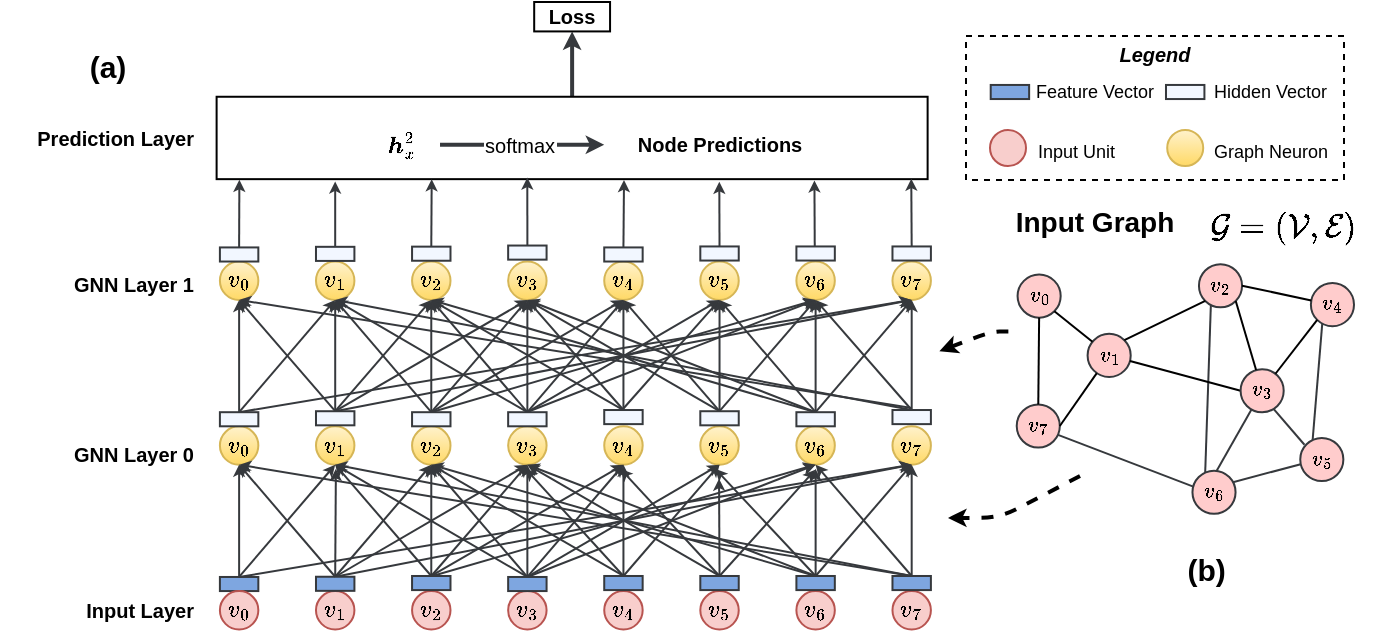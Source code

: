 <mxfile version="13.9.9" type="device"><diagram name="new" id="N6UtXD-KkfmxTvjWmspe"><mxGraphModel dx="1668" dy="975" grid="0" gridSize="10" guides="1" tooltips="1" connect="1" arrows="1" fold="1" page="1" pageScale="1" pageWidth="700" pageHeight="700" math="1" shadow="0"><root><mxCell id="Y6b7pST8rLV1fbNmiKjq-0"/><mxCell id="Y6b7pST8rLV1fbNmiKjq-215" value="Legend" style="" parent="Y6b7pST8rLV1fbNmiKjq-0"/><mxCell id="Y6b7pST8rLV1fbNmiKjq-218" value="" style="rounded=0;whiteSpace=wrap;html=1;fontSize=16;fillColor=none;dashed=1;" parent="Y6b7pST8rLV1fbNmiKjq-215" vertex="1"><mxGeometry x="488" y="111" width="189" height="72" as="geometry"/></mxCell><mxCell id="Y6b7pST8rLV1fbNmiKjq-219" value="&lt;b style=&quot;font-size: 10px;&quot;&gt;&lt;span style=&quot;font-size: 10px;&quot;&gt;Legend&lt;/span&gt;&lt;/b&gt;" style="text;html=1;align=center;verticalAlign=middle;resizable=0;points=[];autosize=1;fontSize=10;fontStyle=2" parent="Y6b7pST8rLV1fbNmiKjq-215" vertex="1"><mxGeometry x="556" y="112" width="52" height="16" as="geometry"/></mxCell><mxCell id="Y6b7pST8rLV1fbNmiKjq-221" value="Hidden Vector" style="text;align=left;verticalAlign=middle;resizable=0;points=[];autosize=1;fontSize=9;fontStyle=0;fontFamily=Helvetica;" parent="Y6b7pST8rLV1fbNmiKjq-215" vertex="1"><mxGeometry x="610.0" y="131.0" width="87" height="15" as="geometry"/></mxCell><mxCell id="Y6b7pST8rLV1fbNmiKjq-222" value="" style="ellipse;whiteSpace=wrap;html=1;aspect=fixed;fillColor=#f8cecc;strokeColor=#b85450;fontSize=22;" parent="Y6b7pST8rLV1fbNmiKjq-215" vertex="1"><mxGeometry x="500" y="158.0" width="18" height="18" as="geometry"/></mxCell><mxCell id="Y6b7pST8rLV1fbNmiKjq-223" value="Input Unit" style="text;align=left;verticalAlign=middle;resizable=0;points=[];autosize=1;fontSize=9;fontFamily=Helvetica;" parent="Y6b7pST8rLV1fbNmiKjq-215" vertex="1"><mxGeometry x="522" y="161.0" width="62" height="15" as="geometry"/></mxCell><mxCell id="Y6b7pST8rLV1fbNmiKjq-224" value="" style="ellipse;whiteSpace=wrap;html=1;aspect=fixed;fillColor=#fff2cc;strokeColor=#d6b656;fontSize=12;gradientColor=#ffd966;" parent="Y6b7pST8rLV1fbNmiKjq-215" vertex="1"><mxGeometry x="588.605" y="158.0" width="18" height="18" as="geometry"/></mxCell><mxCell id="Y6b7pST8rLV1fbNmiKjq-225" value="Graph Neuron" style="text;align=left;verticalAlign=middle;resizable=0;points=[];autosize=1;fontSize=9;fontFamily=Helvetica;" parent="Y6b7pST8rLV1fbNmiKjq-215" vertex="1"><mxGeometry x="610.0" y="161.0" width="88" height="15" as="geometry"/></mxCell><mxCell id="Y6b7pST8rLV1fbNmiKjq-1" parent="Y6b7pST8rLV1fbNmiKjq-0"/><mxCell id="Y6b7pST8rLV1fbNmiKjq-2" style="edgeStyle=orthogonalEdgeStyle;rounded=1;orthogonalLoop=1;jettySize=auto;html=1;exitX=0.5;exitY=0;exitDx=0;exitDy=0;entryX=0.5;entryY=1;entryDx=0;entryDy=0;fontSize=16;strokeColor=#36393d;strokeWidth=2;fillColor=#ffcccc;endSize=3;fontFamily=Helvetica;" parent="Y6b7pST8rLV1fbNmiKjq-1" edge="1"><mxGeometry x="35" y="94" as="geometry"><mxPoint x="291.06" y="143.343" as="sourcePoint"/><mxPoint x="291.06" y="108.712" as="targetPoint"/></mxGeometry></mxCell><mxCell id="Y6b7pST8rLV1fbNmiKjq-5" value="" style="rounded=0;whiteSpace=wrap;html=1;fillColor=#7EA6E0;strokeColor=#36393d;fontFamily=Helvetica;" parent="Y6b7pST8rLV1fbNmiKjq-1" vertex="1"><mxGeometry x="114.95" y="381.486" width="19.217" height="7.052" as="geometry"/></mxCell><mxCell id="Y6b7pST8rLV1fbNmiKjq-6" value="&lt;font style=&quot;font-size: 10px;&quot;&gt;$$v_0$$&lt;/font&gt;" style="ellipse;whiteSpace=wrap;html=1;aspect=fixed;fillColor=#f8cecc;strokeColor=#b85450;fontSize=10;fontFamily=Helvetica;" parent="Y6b7pST8rLV1fbNmiKjq-1" vertex="1"><mxGeometry x="114.95" y="388.538" width="19.216" height="19.216" as="geometry"/></mxCell><mxCell id="Y6b7pST8rLV1fbNmiKjq-7" value="&lt;font style=&quot;font-size: 10px;&quot;&gt;$$v_1$$&lt;/font&gt;" style="ellipse;whiteSpace=wrap;html=1;aspect=fixed;fillColor=#f8cecc;strokeColor=#b85450;fontSize=10;fontFamily=Helvetica;" parent="Y6b7pST8rLV1fbNmiKjq-1" vertex="1"><mxGeometry x="162.991" y="388.538" width="19.216" height="19.216" as="geometry"/></mxCell><mxCell id="Y6b7pST8rLV1fbNmiKjq-8" value="&lt;font style=&quot;font-size: 10px;&quot;&gt;$$v_2$$&lt;/font&gt;" style="ellipse;whiteSpace=wrap;html=1;aspect=fixed;fillColor=#f8cecc;strokeColor=#b85450;fontSize=10;fontFamily=Helvetica;" parent="Y6b7pST8rLV1fbNmiKjq-1" vertex="1"><mxGeometry x="211.032" y="388.538" width="19.216" height="19.216" as="geometry"/></mxCell><mxCell id="Y6b7pST8rLV1fbNmiKjq-9" value="&lt;font style=&quot;font-size: 10px;&quot;&gt;$$v_3$$&lt;/font&gt;" style="ellipse;whiteSpace=wrap;html=1;aspect=fixed;fillColor=#f8cecc;strokeColor=#b85450;fontSize=10;fontFamily=Helvetica;" parent="Y6b7pST8rLV1fbNmiKjq-1" vertex="1"><mxGeometry x="259.074" y="388.538" width="19.216" height="19.216" as="geometry"/></mxCell><mxCell id="Y6b7pST8rLV1fbNmiKjq-10" value="&lt;font style=&quot;font-size: 10px;&quot;&gt;$$v_4$$&lt;/font&gt;" style="ellipse;whiteSpace=wrap;html=1;aspect=fixed;fillColor=#f8cecc;strokeColor=#b85450;fontSize=10;fontFamily=Helvetica;" parent="Y6b7pST8rLV1fbNmiKjq-1" vertex="1"><mxGeometry x="307.115" y="388.538" width="19.216" height="19.216" as="geometry"/></mxCell><mxCell id="Y6b7pST8rLV1fbNmiKjq-11" value="&lt;font style=&quot;font-size: 10px;&quot;&gt;$$v_5$$&lt;/font&gt;" style="ellipse;whiteSpace=wrap;html=1;aspect=fixed;fillColor=#f8cecc;strokeColor=#b85450;fontSize=10;fontFamily=Helvetica;" parent="Y6b7pST8rLV1fbNmiKjq-1" vertex="1"><mxGeometry x="355.156" y="388.538" width="19.216" height="19.216" as="geometry"/></mxCell><mxCell id="Y6b7pST8rLV1fbNmiKjq-12" value="&lt;font style=&quot;font-size: 10px;&quot;&gt;$$v_6$$&lt;/font&gt;" style="ellipse;whiteSpace=wrap;html=1;aspect=fixed;fillColor=#f8cecc;strokeColor=#b85450;fontSize=10;fontFamily=Helvetica;" parent="Y6b7pST8rLV1fbNmiKjq-1" vertex="1"><mxGeometry x="403.197" y="388.538" width="19.216" height="19.216" as="geometry"/></mxCell><mxCell id="Y6b7pST8rLV1fbNmiKjq-13" value="&lt;font style=&quot;font-size: 10px;&quot;&gt;$$v_7$$&lt;/font&gt;" style="ellipse;whiteSpace=wrap;html=1;aspect=fixed;fillColor=#f8cecc;strokeColor=#b85450;fontSize=10;fontFamily=Helvetica;" parent="Y6b7pST8rLV1fbNmiKjq-1" vertex="1"><mxGeometry x="451.238" y="388.538" width="19.216" height="19.216" as="geometry"/></mxCell><mxCell id="Y6b7pST8rLV1fbNmiKjq-14" value="&lt;font style=&quot;font-size: 10px;&quot;&gt;$$v_0$$&lt;/font&gt;" style="ellipse;whiteSpace=wrap;html=1;aspect=fixed;fillColor=#fff2cc;strokeColor=#d6b656;fontSize=10;gradientColor=#ffd966;fontFamily=Helvetica;" parent="Y6b7pST8rLV1fbNmiKjq-1" vertex="1"><mxGeometry x="114.95" y="306.153" width="19.216" height="19.216" as="geometry"/></mxCell><mxCell id="Y6b7pST8rLV1fbNmiKjq-3" style="edgeStyle=none;orthogonalLoop=1;jettySize=auto;html=1;exitX=0.5;exitY=0;exitDx=0;exitDy=0;entryX=0.5;entryY=1;entryDx=0;entryDy=0;endSize=3;strokeColor=#36393d;strokeWidth=1;fillColor=#ffcccc;fontSize=16;fontFamily=Helvetica;" parent="Y6b7pST8rLV1fbNmiKjq-1" source="Y6b7pST8rLV1fbNmiKjq-5" target="Y6b7pST8rLV1fbNmiKjq-14" edge="1"><mxGeometry x="35" y="94" as="geometry"/></mxCell><mxCell id="Y6b7pST8rLV1fbNmiKjq-15" style="edgeStyle=none;orthogonalLoop=1;jettySize=auto;html=1;entryX=0.5;entryY=1;entryDx=0;entryDy=0;endSize=3;strokeColor=#36393d;strokeWidth=1;fillColor=#ffcccc;fontSize=16;exitX=0.5;exitY=0;exitDx=0;exitDy=0;fontFamily=Helvetica;" parent="Y6b7pST8rLV1fbNmiKjq-1" source="Y6b7pST8rLV1fbNmiKjq-133" target="Y6b7pST8rLV1fbNmiKjq-14" edge="1"><mxGeometry x="35" y="94" as="geometry"><mxPoint x="460.901" y="374.013" as="sourcePoint"/></mxGeometry></mxCell><mxCell id="Y6b7pST8rLV1fbNmiKjq-16" value="&lt;font style=&quot;font-size: 10px;&quot;&gt;$$v_1$$&lt;/font&gt;" style="ellipse;whiteSpace=wrap;html=1;aspect=fixed;fillColor=#fff2cc;strokeColor=#d6b656;fontSize=10;gradientColor=#ffd966;fontFamily=Helvetica;" parent="Y6b7pST8rLV1fbNmiKjq-1" vertex="1"><mxGeometry x="162.991" y="306.153" width="19.216" height="19.216" as="geometry"/></mxCell><mxCell id="Y6b7pST8rLV1fbNmiKjq-17" style="edgeStyle=none;orthogonalLoop=1;jettySize=auto;html=1;endSize=3;strokeColor=#36393d;fillColor=#ffcccc;fontSize=16;strokeWidth=1;exitX=0.5;exitY=0;exitDx=0;exitDy=0;entryX=0.5;entryY=1;entryDx=0;entryDy=0;fontFamily=Helvetica;" parent="Y6b7pST8rLV1fbNmiKjq-1" source="Y6b7pST8rLV1fbNmiKjq-5" target="Y6b7pST8rLV1fbNmiKjq-16" edge="1"><mxGeometry x="35" y="94" as="geometry"><mxPoint x="124.667" y="370.09" as="sourcePoint"/><mxPoint x="172.516" y="324.974" as="targetPoint"/></mxGeometry></mxCell><mxCell id="Y6b7pST8rLV1fbNmiKjq-18" style="edgeStyle=none;orthogonalLoop=1;jettySize=auto;html=1;entryX=0.5;entryY=1;entryDx=0;entryDy=0;endSize=3;strokeColor=#36393d;strokeWidth=1;fillColor=#ffcccc;fontSize=16;exitX=0.5;exitY=0;exitDx=0;exitDy=0;fontFamily=Helvetica;" parent="Y6b7pST8rLV1fbNmiKjq-1" source="Y6b7pST8rLV1fbNmiKjq-116" target="Y6b7pST8rLV1fbNmiKjq-16" edge="1"><mxGeometry x="35" y="94" as="geometry"><mxPoint x="268.644" y="379.407" as="sourcePoint"/></mxGeometry></mxCell><mxCell id="Y6b7pST8rLV1fbNmiKjq-19" value="&lt;font style=&quot;font-size: 10px;&quot;&gt;$$v_2$$&lt;/font&gt;" style="ellipse;whiteSpace=wrap;html=1;aspect=fixed;fillColor=#fff2cc;strokeColor=#d6b656;fontSize=10;gradientColor=#ffd966;fontFamily=Helvetica;" parent="Y6b7pST8rLV1fbNmiKjq-1" vertex="1"><mxGeometry x="211.032" y="306.153" width="19.216" height="19.216" as="geometry"/></mxCell><mxCell id="Y6b7pST8rLV1fbNmiKjq-20" style="edgeStyle=none;orthogonalLoop=1;jettySize=auto;html=1;entryX=0.5;entryY=1;entryDx=0;entryDy=0;endSize=3;strokeColor=#36393d;strokeWidth=1;fillColor=#ffcccc;fontSize=16;exitX=0.5;exitY=0;exitDx=0;exitDy=0;fontFamily=Helvetica;" parent="Y6b7pST8rLV1fbNmiKjq-1" source="Y6b7pST8rLV1fbNmiKjq-108" target="Y6b7pST8rLV1fbNmiKjq-19" edge="1"><mxGeometry x="35" y="94" as="geometry"><mxPoint x="163.463" y="371.561" as="sourcePoint"/></mxGeometry></mxCell><mxCell id="Y6b7pST8rLV1fbNmiKjq-21" value="&lt;font style=&quot;font-size: 10px;&quot;&gt;$$v_3$$&lt;/font&gt;" style="ellipse;whiteSpace=wrap;html=1;aspect=fixed;fillColor=#fff2cc;strokeColor=#d6b656;fontSize=10;gradientColor=#ffd966;fontFamily=Helvetica;" parent="Y6b7pST8rLV1fbNmiKjq-1" vertex="1"><mxGeometry x="259.074" y="306.153" width="19.216" height="19.216" as="geometry"/></mxCell><mxCell id="Y6b7pST8rLV1fbNmiKjq-22" style="edgeStyle=none;orthogonalLoop=1;jettySize=auto;html=1;entryX=0.5;entryY=1;entryDx=0;entryDy=0;endSize=3;strokeColor=#36393d;strokeWidth=1;fillColor=#ffcccc;fontSize=16;exitX=0.5;exitY=0;exitDx=0;exitDy=0;fontFamily=Helvetica;" parent="Y6b7pST8rLV1fbNmiKjq-1" source="Y6b7pST8rLV1fbNmiKjq-111" target="Y6b7pST8rLV1fbNmiKjq-21" edge="1"><mxGeometry x="35" y="94" as="geometry"><mxPoint x="210.45" y="381.859" as="sourcePoint"/></mxGeometry></mxCell><mxCell id="Y6b7pST8rLV1fbNmiKjq-23" style="edgeStyle=none;orthogonalLoop=1;jettySize=auto;html=1;entryX=0.5;entryY=1;entryDx=0;entryDy=0;endSize=3;strokeColor=#36393d;strokeWidth=1;fillColor=#ffcccc;fontSize=16;exitX=0.5;exitY=0;exitDx=0;exitDy=0;fontFamily=Helvetica;" parent="Y6b7pST8rLV1fbNmiKjq-1" source="Y6b7pST8rLV1fbNmiKjq-123" target="Y6b7pST8rLV1fbNmiKjq-21" edge="1"><mxGeometry x="35" y="94" as="geometry"><mxPoint x="361.324" y="377.936" as="sourcePoint"/></mxGeometry></mxCell><mxCell id="Y6b7pST8rLV1fbNmiKjq-24" value="&lt;font style=&quot;font-size: 10px;&quot;&gt;$$v_4$$&lt;/font&gt;" style="ellipse;whiteSpace=wrap;html=1;aspect=fixed;fillColor=#fff2cc;strokeColor=#d6b656;fontSize=10;gradientColor=#ffd966;fontFamily=Helvetica;" parent="Y6b7pST8rLV1fbNmiKjq-1" vertex="1"><mxGeometry x="307.115" y="306.153" width="19.216" height="19.216" as="geometry"/></mxCell><mxCell id="Y6b7pST8rLV1fbNmiKjq-25" style="orthogonalLoop=1;jettySize=auto;html=1;entryX=0.5;entryY=1;entryDx=0;entryDy=0;endSize=3;strokeColor=#36393d;strokeWidth=1;fillColor=#ffcccc;fontSize=16;exitX=0.5;exitY=0;exitDx=0;exitDy=0;fontFamily=Helvetica;" parent="Y6b7pST8rLV1fbNmiKjq-1" source="Y6b7pST8rLV1fbNmiKjq-111" target="Y6b7pST8rLV1fbNmiKjq-24" edge="1"><mxGeometry x="35" y="94" as="geometry"><mxPoint x="212.174" y="379.897" as="sourcePoint"/></mxGeometry></mxCell><mxCell id="Y6b7pST8rLV1fbNmiKjq-26" value="&lt;font style=&quot;font-size: 10px;&quot;&gt;$$v_5$$&lt;/font&gt;" style="ellipse;whiteSpace=wrap;html=1;aspect=fixed;fillColor=#fff2cc;strokeColor=#d6b656;fontSize=10;gradientColor=#ffd966;fontFamily=Helvetica;" parent="Y6b7pST8rLV1fbNmiKjq-1" vertex="1"><mxGeometry x="355.156" y="306.153" width="19.216" height="19.216" as="geometry"/></mxCell><mxCell id="Y6b7pST8rLV1fbNmiKjq-27" style="edgeStyle=none;orthogonalLoop=1;jettySize=auto;html=1;entryX=0.5;entryY=1;entryDx=0;entryDy=0;endSize=3;strokeColor=#36393d;strokeWidth=1;fillColor=#ffcccc;fontSize=16;exitX=0.5;exitY=0;exitDx=0;exitDy=0;fontFamily=Helvetica;" parent="Y6b7pST8rLV1fbNmiKjq-1" source="Y6b7pST8rLV1fbNmiKjq-120" target="Y6b7pST8rLV1fbNmiKjq-26" edge="1"><mxGeometry x="35" y="94" as="geometry"><mxPoint x="324.252" y="375.484" as="sourcePoint"/></mxGeometry></mxCell><mxCell id="Y6b7pST8rLV1fbNmiKjq-28" value="&lt;font style=&quot;font-size: 10px;&quot;&gt;$$v_6$$&lt;/font&gt;" style="ellipse;whiteSpace=wrap;html=1;aspect=fixed;fillColor=#fff2cc;strokeColor=#d6b656;fontSize=10;gradientColor=#ffd966;fontFamily=Helvetica;" parent="Y6b7pST8rLV1fbNmiKjq-1" vertex="1"><mxGeometry x="403.197" y="306.153" width="19.216" height="19.216" as="geometry"/></mxCell><mxCell id="Y6b7pST8rLV1fbNmiKjq-29" style="edgeStyle=none;orthogonalLoop=1;jettySize=auto;html=1;entryX=0.5;entryY=1;entryDx=0;entryDy=0;endSize=3;strokeColor=#36393d;strokeWidth=1;fillColor=#ffcccc;fontSize=16;fontFamily=Helvetica;" parent="Y6b7pST8rLV1fbNmiKjq-1" target="Y6b7pST8rLV1fbNmiKjq-28" edge="1"><mxGeometry x="35" y="94" as="geometry"><mxPoint x="221.657" y="380.878" as="sourcePoint"/></mxGeometry></mxCell><mxCell id="Y6b7pST8rLV1fbNmiKjq-30" style="edgeStyle=none;orthogonalLoop=1;jettySize=auto;html=1;entryX=0.5;entryY=1;entryDx=0;entryDy=0;endSize=3;strokeColor=#36393d;strokeWidth=1;fillColor=#ffcccc;fontSize=16;exitX=0.5;exitY=0;exitDx=0;exitDy=0;fontFamily=Helvetica;" parent="Y6b7pST8rLV1fbNmiKjq-1" source="Y6b7pST8rLV1fbNmiKjq-116" target="Y6b7pST8rLV1fbNmiKjq-28" edge="1"><mxGeometry x="35" y="94" as="geometry"><mxPoint x="268.644" y="376.955" as="sourcePoint"/></mxGeometry></mxCell><mxCell id="Y6b7pST8rLV1fbNmiKjq-31" style="edgeStyle=none;orthogonalLoop=1;jettySize=auto;html=1;endSize=3;strokeColor=#36393d;strokeWidth=1;fillColor=#ffcccc;fontSize=16;exitX=0.5;exitY=0;exitDx=0;exitDy=0;fontFamily=Helvetica;" parent="Y6b7pST8rLV1fbNmiKjq-1" source="Y6b7pST8rLV1fbNmiKjq-123" edge="1"><mxGeometry x="35" y="94" as="geometry"><mxPoint x="364.773" y="378.917" as="sourcePoint"/><mxPoint x="412.621" y="327.916" as="targetPoint"/></mxGeometry></mxCell><mxCell id="Y6b7pST8rLV1fbNmiKjq-33" value="&lt;font style=&quot;font-size: 10px;&quot;&gt;$$v_7$$&lt;/font&gt;" style="ellipse;whiteSpace=wrap;html=1;aspect=fixed;fillColor=#fff2cc;strokeColor=#d6b656;fontSize=10;gradientColor=#ffd966;fontFamily=Helvetica;" parent="Y6b7pST8rLV1fbNmiKjq-1" vertex="1"><mxGeometry x="451.238" y="306.153" width="19.216" height="19.216" as="geometry"/></mxCell><mxCell id="Y6b7pST8rLV1fbNmiKjq-4" style="edgeStyle=none;orthogonalLoop=1;jettySize=auto;html=1;exitX=0.5;exitY=0;exitDx=0;exitDy=0;entryX=0.5;entryY=1;entryDx=0;entryDy=0;endSize=3;strokeColor=#36393d;strokeWidth=1;fillColor=#ffcccc;fontSize=16;fontFamily=Helvetica;" parent="Y6b7pST8rLV1fbNmiKjq-1" source="Y6b7pST8rLV1fbNmiKjq-5" target="Y6b7pST8rLV1fbNmiKjq-33" edge="1"><mxGeometry x="35" y="94" as="geometry"/></mxCell><mxCell id="Y6b7pST8rLV1fbNmiKjq-34" style="edgeStyle=none;orthogonalLoop=1;jettySize=auto;html=1;entryX=0.5;entryY=1;entryDx=0;entryDy=0;endSize=3;strokeColor=#36393d;strokeWidth=1;fillColor=#ffcccc;fontSize=16;exitX=0.5;exitY=0;exitDx=0;exitDy=0;fontFamily=Helvetica;" parent="Y6b7pST8rLV1fbNmiKjq-1" source="Y6b7pST8rLV1fbNmiKjq-108" target="Y6b7pST8rLV1fbNmiKjq-33" edge="1"><mxGeometry x="35" y="94" as="geometry"><mxPoint x="172.516" y="382.349" as="sourcePoint"/></mxGeometry></mxCell><mxCell id="Y6b7pST8rLV1fbNmiKjq-35" value="&lt;font style=&quot;font-size: 10px;&quot;&gt;$$v_0$$&lt;/font&gt;" style="ellipse;whiteSpace=wrap;html=1;aspect=fixed;fillColor=#fff2cc;strokeColor=#d6b656;fontSize=10;gradientColor=#ffd966;fontFamily=Helvetica;" parent="Y6b7pST8rLV1fbNmiKjq-1" vertex="1"><mxGeometry x="114.95" y="223.767" width="19.216" height="19.216" as="geometry"/></mxCell><mxCell id="Y6b7pST8rLV1fbNmiKjq-36" style="edgeStyle=none;orthogonalLoop=1;jettySize=auto;html=1;entryX=0.5;entryY=1;entryDx=0;entryDy=0;endSize=3;strokeColor=#36393d;strokeWidth=1;fillColor=#ffcccc;fontSize=16;fontFamily=Helvetica;" parent="Y6b7pST8rLV1fbNmiKjq-1" target="Y6b7pST8rLV1fbNmiKjq-35" edge="1"><mxGeometry x="35" y="94" as="geometry"><mxPoint x="460.901" y="297.022" as="sourcePoint"/></mxGeometry></mxCell><mxCell id="Y6b7pST8rLV1fbNmiKjq-37" value="&lt;font style=&quot;font-size: 10px;&quot;&gt;$$v_1$$&lt;/font&gt;" style="ellipse;whiteSpace=wrap;html=1;aspect=fixed;fillColor=#fff2cc;strokeColor=#d6b656;fontSize=10;gradientColor=#ffd966;fontFamily=Helvetica;" parent="Y6b7pST8rLV1fbNmiKjq-1" vertex="1"><mxGeometry x="162.991" y="223.767" width="19.216" height="19.216" as="geometry"/></mxCell><mxCell id="Y6b7pST8rLV1fbNmiKjq-38" style="edgeStyle=none;orthogonalLoop=1;jettySize=auto;html=1;entryX=0.5;entryY=1;entryDx=0;entryDy=0;endSize=3;strokeColor=#36393d;strokeWidth=1;fillColor=#ffcccc;fontSize=16;exitX=0.5;exitY=0;exitDx=0;exitDy=0;fontFamily=Helvetica;" parent="Y6b7pST8rLV1fbNmiKjq-1" source="Y6b7pST8rLV1fbNmiKjq-190" target="Y6b7pST8rLV1fbNmiKjq-37" edge="1"><mxGeometry x="35" y="94" as="geometry"><mxPoint x="124.667" y="296.041" as="sourcePoint"/></mxGeometry></mxCell><mxCell id="Y6b7pST8rLV1fbNmiKjq-39" style="edgeStyle=none;orthogonalLoop=1;jettySize=auto;html=1;entryX=0.5;entryY=1;entryDx=0;entryDy=0;endSize=3;strokeColor=#36393d;strokeWidth=1;fillColor=#ffcccc;fontSize=16;exitX=0.5;exitY=0;exitDx=0;exitDy=0;fontFamily=Helvetica;" parent="Y6b7pST8rLV1fbNmiKjq-1" source="Y6b7pST8rLV1fbNmiKjq-180" target="Y6b7pST8rLV1fbNmiKjq-37" edge="1"><mxGeometry x="35" y="94" as="geometry"><mxPoint x="273.817" y="298.002" as="sourcePoint"/></mxGeometry></mxCell><mxCell id="Y6b7pST8rLV1fbNmiKjq-40" value="&lt;font style=&quot;font-size: 10px;&quot;&gt;$$v_2$$&lt;/font&gt;" style="ellipse;whiteSpace=wrap;html=1;aspect=fixed;fillColor=#fff2cc;strokeColor=#d6b656;fontSize=10;gradientColor=#ffd966;fontFamily=Helvetica;" parent="Y6b7pST8rLV1fbNmiKjq-1" vertex="1"><mxGeometry x="211.032" y="223.767" width="19.216" height="19.216" as="geometry"/></mxCell><mxCell id="Y6b7pST8rLV1fbNmiKjq-41" style="edgeStyle=none;orthogonalLoop=1;jettySize=auto;html=1;entryX=0.5;entryY=1;entryDx=0;entryDy=0;endSize=3;strokeColor=#36393d;strokeWidth=1;fillColor=#ffcccc;fontSize=16;exitX=0.5;exitY=0;exitDx=0;exitDy=0;fontFamily=Helvetica;" parent="Y6b7pST8rLV1fbNmiKjq-1" source="Y6b7pST8rLV1fbNmiKjq-184" target="Y6b7pST8rLV1fbNmiKjq-40" edge="1"><mxGeometry x="35" y="94" as="geometry"><mxPoint x="172.516" y="286.723" as="sourcePoint"/></mxGeometry></mxCell><mxCell id="Y6b7pST8rLV1fbNmiKjq-42" value="&lt;font style=&quot;font-size: 10px;&quot;&gt;$$v_3$$&lt;/font&gt;" style="ellipse;whiteSpace=wrap;html=1;aspect=fixed;fillColor=#fff2cc;fontSize=10;gradientColor=#ffd966;backgroundOutline=0;perimeterSpacing=0;fontFamily=Helvetica;strokeColor=#d6b656;" parent="Y6b7pST8rLV1fbNmiKjq-1" vertex="1"><mxGeometry x="259.074" y="223.767" width="19.216" height="19.216" as="geometry"/></mxCell><mxCell id="Y6b7pST8rLV1fbNmiKjq-43" style="edgeStyle=none;orthogonalLoop=1;jettySize=auto;html=1;entryX=0.5;entryY=1;entryDx=0;entryDy=0;endSize=3;strokeColor=#36393d;strokeWidth=1;fillColor=#ffcccc;fontSize=16;shadow=0;exitX=0.5;exitY=0;exitDx=0;exitDy=0;fontFamily=Helvetica;" parent="Y6b7pST8rLV1fbNmiKjq-1" source="Y6b7pST8rLV1fbNmiKjq-187" target="Y6b7pST8rLV1fbNmiKjq-42" edge="1"><mxGeometry x="35" y="94" as="geometry"><mxPoint x="214.329" y="294.079" as="sourcePoint"/></mxGeometry></mxCell><mxCell id="Y6b7pST8rLV1fbNmiKjq-44" style="edgeStyle=none;orthogonalLoop=1;jettySize=auto;html=1;entryX=0.5;entryY=1;entryDx=0;entryDy=0;endSize=3;strokeColor=#36393d;strokeWidth=1;fillColor=#ffcccc;fontSize=16;shadow=0;exitX=0.5;exitY=0;exitDx=0;exitDy=0;fontFamily=Helvetica;" parent="Y6b7pST8rLV1fbNmiKjq-1" source="Y6b7pST8rLV1fbNmiKjq-175" target="Y6b7pST8rLV1fbNmiKjq-42" edge="1"><mxGeometry x="35" y="94" as="geometry"><mxPoint x="316.924" y="289.175" as="sourcePoint"/></mxGeometry></mxCell><mxCell id="Y6b7pST8rLV1fbNmiKjq-45" style="edgeStyle=none;orthogonalLoop=1;jettySize=auto;html=1;entryX=0.5;entryY=1;entryDx=0;entryDy=0;endSize=3;strokeColor=#36393d;strokeWidth=1;fillColor=#ffcccc;fontSize=16;shadow=0;exitX=0.5;exitY=0;exitDx=0;exitDy=0;fontFamily=Helvetica;" parent="Y6b7pST8rLV1fbNmiKjq-1" source="Y6b7pST8rLV1fbNmiKjq-172" target="Y6b7pST8rLV1fbNmiKjq-42" edge="1"><mxGeometry x="35" y="94" as="geometry"><mxPoint x="364.773" y="286.233" as="sourcePoint"/></mxGeometry></mxCell><mxCell id="Y6b7pST8rLV1fbNmiKjq-46" value="&lt;font style=&quot;font-size: 10px;&quot;&gt;$$v_4$$&lt;/font&gt;" style="ellipse;whiteSpace=wrap;html=1;aspect=fixed;fillColor=#fff2cc;strokeColor=#d6b656;fontSize=10;gradientColor=#ffd966;fontFamily=Helvetica;" parent="Y6b7pST8rLV1fbNmiKjq-1" vertex="1"><mxGeometry x="307.115" y="223.767" width="19.216" height="19.216" as="geometry"/></mxCell><mxCell id="Y6b7pST8rLV1fbNmiKjq-47" style="edgeStyle=none;orthogonalLoop=1;jettySize=auto;html=1;endSize=3;strokeColor=#36393d;strokeWidth=1;fillColor=#ffcccc;fontSize=16;exitX=0.5;exitY=0;exitDx=0;exitDy=0;entryX=0.5;entryY=1;entryDx=0;entryDy=0;fontFamily=Helvetica;" parent="Y6b7pST8rLV1fbNmiKjq-1" source="Y6b7pST8rLV1fbNmiKjq-187" target="Y6b7pST8rLV1fbNmiKjq-46" edge="1"><mxGeometry x="35" y="94" as="geometry"><mxPoint x="213.467" y="287.704" as="sourcePoint"/></mxGeometry></mxCell><mxCell id="Y6b7pST8rLV1fbNmiKjq-48" value="&lt;font style=&quot;font-size: 10px;&quot;&gt;$$v_5$$&lt;/font&gt;" style="ellipse;whiteSpace=wrap;html=1;aspect=fixed;fillColor=#fff2cc;strokeColor=#d6b656;fontSize=10;gradientColor=#ffd966;fontFamily=Helvetica;" parent="Y6b7pST8rLV1fbNmiKjq-1" vertex="1"><mxGeometry x="355.156" y="223.767" width="19.216" height="19.216" as="geometry"/></mxCell><mxCell id="Y6b7pST8rLV1fbNmiKjq-49" style="edgeStyle=none;orthogonalLoop=1;jettySize=auto;html=1;entryX=0.5;entryY=1;entryDx=0;entryDy=0;endSize=3;strokeColor=#36393d;strokeWidth=1;fillColor=#ffcccc;fontSize=16;fontFamily=Helvetica;" parent="Y6b7pST8rLV1fbNmiKjq-1" target="Y6b7pST8rLV1fbNmiKjq-48" edge="1"><mxGeometry x="35" y="94" as="geometry"><mxPoint x="316.493" y="297.512" as="sourcePoint"/></mxGeometry></mxCell><mxCell id="Y6b7pST8rLV1fbNmiKjq-50" value="&lt;font style=&quot;font-size: 10px;&quot;&gt;$$v_6$$&lt;/font&gt;" style="ellipse;whiteSpace=wrap;html=1;aspect=fixed;fillColor=#fff2cc;strokeColor=#d6b656;fontSize=10;gradientColor=#ffd966;fontFamily=Helvetica;" parent="Y6b7pST8rLV1fbNmiKjq-1" vertex="1"><mxGeometry x="403.197" y="223.767" width="19.216" height="19.216" as="geometry"/></mxCell><mxCell id="Y6b7pST8rLV1fbNmiKjq-51" style="edgeStyle=none;orthogonalLoop=1;jettySize=auto;html=1;entryX=0.5;entryY=1;entryDx=0;entryDy=0;endSize=3;strokeColor=#36393d;strokeWidth=1;fillColor=#ffcccc;fontSize=16;exitX=0.5;exitY=0;exitDx=0;exitDy=0;fontFamily=Helvetica;" parent="Y6b7pST8rLV1fbNmiKjq-1" source="Y6b7pST8rLV1fbNmiKjq-187" target="Y6b7pST8rLV1fbNmiKjq-50" edge="1"><mxGeometry x="35" y="94" as="geometry"><mxPoint x="220.795" y="292.118" as="sourcePoint"/></mxGeometry></mxCell><mxCell id="Y6b7pST8rLV1fbNmiKjq-52" style="edgeStyle=none;orthogonalLoop=1;jettySize=auto;html=1;entryX=0.5;entryY=1;entryDx=0;entryDy=0;endSize=3;strokeColor=#36393d;strokeWidth=1;fillColor=#ffcccc;fontSize=16;fontFamily=Helvetica;" parent="Y6b7pST8rLV1fbNmiKjq-1" target="Y6b7pST8rLV1fbNmiKjq-50" edge="1"><mxGeometry x="35" y="94" as="geometry"><mxPoint x="268.644" y="298.983" as="sourcePoint"/></mxGeometry></mxCell><mxCell id="Y6b7pST8rLV1fbNmiKjq-53" style="edgeStyle=none;orthogonalLoop=1;jettySize=auto;html=1;entryX=0.5;entryY=1;entryDx=0;entryDy=0;endSize=3;strokeColor=#36393d;strokeWidth=1;fillColor=#ffcccc;fontSize=16;exitX=0.5;exitY=0;exitDx=0;exitDy=0;fontFamily=Helvetica;" parent="Y6b7pST8rLV1fbNmiKjq-1" source="Y6b7pST8rLV1fbNmiKjq-172" target="Y6b7pST8rLV1fbNmiKjq-50" edge="1"><mxGeometry x="35" y="94" as="geometry"><mxPoint x="371.239" y="287.214" as="sourcePoint"/></mxGeometry></mxCell><mxCell id="Y6b7pST8rLV1fbNmiKjq-55" value="&lt;font style=&quot;font-size: 10px;&quot;&gt;$$v_7$$&lt;/font&gt;" style="ellipse;whiteSpace=wrap;html=1;aspect=fixed;fillColor=#fff2cc;strokeColor=#d6b656;fontSize=10;gradientColor=#ffd966;fontFamily=Helvetica;" parent="Y6b7pST8rLV1fbNmiKjq-1" vertex="1"><mxGeometry x="451.238" y="223.767" width="19.216" height="19.216" as="geometry"/></mxCell><mxCell id="Y6b7pST8rLV1fbNmiKjq-56" style="edgeStyle=none;orthogonalLoop=1;jettySize=auto;html=1;entryX=0.5;entryY=1;entryDx=0;entryDy=0;endSize=3;strokeColor=#36393d;strokeWidth=1;fillColor=#ffcccc;fontSize=16;exitX=0.5;exitY=0;exitDx=0;exitDy=0;fontFamily=Helvetica;" parent="Y6b7pST8rLV1fbNmiKjq-1" source="Y6b7pST8rLV1fbNmiKjq-184" target="Y6b7pST8rLV1fbNmiKjq-55" edge="1"><mxGeometry x="35" y="94" as="geometry"><mxPoint x="185.448" y="295.06" as="sourcePoint"/></mxGeometry></mxCell><mxCell id="Y6b7pST8rLV1fbNmiKjq-57" value="&lt;font style=&quot;font-size: 10px;&quot;&gt;&lt;b style=&quot;font-size: 10px;&quot;&gt;GNN Layer 0&lt;/b&gt;&lt;/font&gt;" style="text;html=1;strokeColor=none;fillColor=none;align=right;verticalAlign=middle;whiteSpace=wrap;rounded=0;fontFamily=Helvetica;fontSize=10;" parent="Y6b7pST8rLV1fbNmiKjq-1" vertex="1"><mxGeometry x="25.33" y="306.15" width="78.98" height="27.46" as="geometry"/></mxCell><mxCell id="Y6b7pST8rLV1fbNmiKjq-58" value="&lt;font style=&quot;font-size: 10px;&quot;&gt;&lt;b style=&quot;font-size: 10px;&quot;&gt;Input Layer&lt;/b&gt;&lt;/font&gt;" style="text;html=1;strokeColor=none;fillColor=none;align=right;verticalAlign=middle;whiteSpace=wrap;rounded=0;fontFamily=Helvetica;fontSize=10;" parent="Y6b7pST8rLV1fbNmiKjq-1" vertex="1"><mxGeometry x="20.33" y="384.42" width="83.98" height="27.46" as="geometry"/></mxCell><mxCell id="Y6b7pST8rLV1fbNmiKjq-59" value="&lt;font style=&quot;font-size: 10px;&quot;&gt;&lt;b style=&quot;font-size: 10px;&quot;&gt;GNN Layer 1&lt;/b&gt;&lt;/font&gt;" style="text;html=1;strokeColor=none;fillColor=none;align=right;verticalAlign=middle;whiteSpace=wrap;rounded=0;fontFamily=Helvetica;fontSize=10;" parent="Y6b7pST8rLV1fbNmiKjq-1" vertex="1"><mxGeometry x="24.33" y="220.77" width="79.98" height="27.46" as="geometry"/></mxCell><mxCell id="Y6b7pST8rLV1fbNmiKjq-60" value="" style="rounded=0;whiteSpace=wrap;html=1;labelBackgroundColor=none;strokeColor=#000000;strokeWidth=1;fillColor=#FFFFFF;gradientColor=none;fontSize=16;fontFamily=Helvetica;" parent="Y6b7pST8rLV1fbNmiKjq-1" vertex="1"><mxGeometry x="113.307" y="141.381" width="355.505" height="41.193" as="geometry"/></mxCell><mxCell id="Y6b7pST8rLV1fbNmiKjq-61" value="&lt;font style=&quot;font-size: 10px;&quot;&gt;&lt;b style=&quot;font-size: 10px;&quot;&gt;Prediction Layer&lt;/b&gt;&lt;/font&gt;" style="text;html=1;strokeColor=none;fillColor=none;align=right;verticalAlign=middle;whiteSpace=wrap;rounded=0;fontFamily=Helvetica;fontSize=10;" parent="Y6b7pST8rLV1fbNmiKjq-1" vertex="1"><mxGeometry x="5" y="148.25" width="99.31" height="27.46" as="geometry"/></mxCell><mxCell id="Y6b7pST8rLV1fbNmiKjq-65" value="&lt;b&gt;&lt;font style=&quot;font-size: 10px&quot;&gt;$$\boldsymbol{h}_x^2$$&lt;/font&gt;&lt;/b&gt;" style="text;html=1;strokeColor=none;fillColor=none;align=center;verticalAlign=middle;whiteSpace=wrap;rounded=0;fontFamily=Helvetica;" parent="Y6b7pST8rLV1fbNmiKjq-1" vertex="1"><mxGeometry x="187.492" y="148.247" width="37.518" height="34.327" as="geometry"/></mxCell><mxCell id="Y6b7pST8rLV1fbNmiKjq-66" value="softmax" style="edgeStyle=none;rounded=1;orthogonalLoop=1;jettySize=auto;fontSize=10;strokeColor=#36393d;strokeWidth=2;fillColor=#ffcccc;endSize=3;fontFamily=Helvetica;" parent="Y6b7pST8rLV1fbNmiKjq-1" source="Y6b7pST8rLV1fbNmiKjq-65" target="Y6b7pST8rLV1fbNmiKjq-64" edge="1"><mxGeometry x="-3" y="-351" as="geometry"><Array as="points"><mxPoint x="244.661" y="165.411"/></Array><mxPoint x="-1" as="offset"/></mxGeometry></mxCell><mxCell id="Y6b7pST8rLV1fbNmiKjq-67" value="&lt;b&gt;&lt;font style=&quot;font-size: 10px&quot;&gt;Loss&lt;/font&gt;&lt;/b&gt;" style="rounded=0;whiteSpace=wrap;html=1;fontFamily=Helvetica;" parent="Y6b7pST8rLV1fbNmiKjq-1" vertex="1"><mxGeometry x="272.093" y="94" width="37.934" height="14.712" as="geometry"/></mxCell><mxCell id="Y6b7pST8rLV1fbNmiKjq-75" style="edgeStyle=none;rounded=1;orthogonalLoop=1;jettySize=auto;html=1;exitX=0.5;exitY=1;exitDx=0;exitDy=0;entryX=0.5;entryY=0;entryDx=0;entryDy=0;strokeColor=#36393d;fillColor=#ffcccc;fontStyle=1;fontSize=20;endSize=11;endArrow=none;endFill=0;fontFamily=Helvetica;" parent="Y6b7pST8rLV1fbNmiKjq-1" edge="1"><mxGeometry x="35" y="113" as="geometry"><mxPoint x="666.601" y="249.036" as="sourcePoint"/><mxPoint x="661.285" y="313.474" as="targetPoint"/></mxGeometry></mxCell><mxCell id="Y6b7pST8rLV1fbNmiKjq-77" style="edgeStyle=none;rounded=1;orthogonalLoop=1;jettySize=auto;html=1;exitX=0;exitY=0;exitDx=0;exitDy=0;entryX=1;entryY=1;entryDx=0;entryDy=0;strokeColor=#36393d;fillColor=#ffcccc;fontStyle=1;fontSize=20;endSize=11;endArrow=none;endFill=0;fontFamily=Helvetica;" parent="Y6b7pST8rLV1fbNmiKjq-1" edge="1"><mxGeometry x="35" y="113" as="geometry"><mxPoint x="657.238" y="315.381" as="sourcePoint"/><mxPoint x="635.501" y="290.162" as="targetPoint"/></mxGeometry></mxCell><mxCell id="Y6b7pST8rLV1fbNmiKjq-78" style="edgeStyle=none;rounded=1;orthogonalLoop=1;jettySize=auto;html=1;entryX=1;entryY=0;entryDx=0;entryDy=0;strokeColor=#36393d;fillColor=#ffcccc;fontStyle=1;fontSize=20;endSize=11;endArrow=none;endFill=0;fontFamily=Helvetica;" parent="Y6b7pST8rLV1fbNmiKjq-1" source="Y6b7pST8rLV1fbNmiKjq-97" edge="1"><mxGeometry x="35" y="113" as="geometry"><mxPoint x="627.406" y="290.162" as="sourcePoint"/><mxPoint x="611.428" y="331.734" as="targetPoint"/></mxGeometry></mxCell><mxCell id="Y6b7pST8rLV1fbNmiKjq-79" value="" style="edgeStyle=none;orthogonalLoop=1;jettySize=auto;html=1;endSize=11;strokeColor=#36393d;fillColor=#ffcccc;fontSize=20;exitX=0.5;exitY=1;exitDx=0;exitDy=0;fontStyle=1;endArrow=none;endFill=0;fontFamily=Helvetica;" parent="Y6b7pST8rLV1fbNmiKjq-1" edge="1"><mxGeometry x="35" y="113" as="geometry"><mxPoint x="610.63" y="239.568" as="sourcePoint"/><mxPoint x="607.581" y="329.83" as="targetPoint"/></mxGeometry></mxCell><mxCell id="Y6b7pST8rLV1fbNmiKjq-81" style="edgeStyle=none;rounded=1;orthogonalLoop=1;jettySize=auto;html=1;exitX=0;exitY=1;exitDx=0;exitDy=0;entryX=1;entryY=0.5;entryDx=0;entryDy=0;strokeColor=#36393d;fillColor=#ffcccc;fontStyle=1;fontSize=20;endSize=11;endArrow=none;endFill=0;fontFamily=Helvetica;" parent="Y6b7pST8rLV1fbNmiKjq-1" edge="1"><mxGeometry x="35" y="113" as="geometry"><mxPoint x="657.238" y="324.589" as="sourcePoint"/><mxPoint x="613.105" y="336.338" as="targetPoint"/></mxGeometry></mxCell><mxCell id="Y6b7pST8rLV1fbNmiKjq-82" style="edgeStyle=none;rounded=1;orthogonalLoop=1;jettySize=auto;html=1;exitX=1;exitY=1;exitDx=0;exitDy=0;entryX=0;entryY=0.5;entryDx=0;entryDy=0;strokeColor=#36393d;fillColor=#ffcccc;fontStyle=1;fontSize=20;endSize=11;endArrow=none;endFill=0;fontFamily=Helvetica;" parent="Y6b7pST8rLV1fbNmiKjq-1" edge="1"><mxGeometry x="35" y="113" as="geometry"><mxPoint x="601.657" y="336.338" as="targetPoint"/><mxPoint x="523.558" y="306.461" as="sourcePoint"/></mxGeometry></mxCell><mxCell id="Y6b7pST8rLV1fbNmiKjq-104" value="" style="endArrow=classic;dashed=1;html=1;strokeWidth=2;endFill=1;fontFamily=Helvetica;endSize=3;" parent="Y6b7pST8rLV1fbNmiKjq-1" edge="1"><mxGeometry x="35" y="94" width="50" height="50" as="geometry"><mxPoint x="509.181" y="258.771" as="sourcePoint"/><mxPoint x="474.695" y="268.579" as="targetPoint"/><Array as="points"><mxPoint x="500.56" y="258.771"/></Array></mxGeometry></mxCell><mxCell id="Y6b7pST8rLV1fbNmiKjq-105" value="" style="endArrow=classic;dashed=1;html=1;strokeWidth=2;endFill=1;fontFamily=Helvetica;endSize=3;" parent="Y6b7pST8rLV1fbNmiKjq-1" edge="1"><mxGeometry x="35" y="94" width="50" height="50" as="geometry"><mxPoint x="545" y="331" as="sourcePoint"/><mxPoint x="479.006" y="351.945" as="targetPoint"/><Array as="points"><mxPoint x="504.87" y="351.945"/></Array></mxGeometry></mxCell><mxCell id="Y6b7pST8rLV1fbNmiKjq-106" style="edgeStyle=none;orthogonalLoop=1;jettySize=auto;html=1;exitX=0.5;exitY=0;exitDx=0;exitDy=0;entryX=0.5;entryY=1;entryDx=0;entryDy=0;endSize=3;strokeColor=#36393d;strokeWidth=1;fillColor=#ffcccc;fontSize=16;fontFamily=Helvetica;" parent="Y6b7pST8rLV1fbNmiKjq-1" source="Y6b7pST8rLV1fbNmiKjq-108" target="Y6b7pST8rLV1fbNmiKjq-21" edge="1"><mxGeometry x="35" y="94" as="geometry"/></mxCell><mxCell id="Y6b7pST8rLV1fbNmiKjq-107" style="edgeStyle=none;orthogonalLoop=1;jettySize=auto;html=1;exitX=0.5;exitY=0;exitDx=0;exitDy=0;endSize=3;strokeColor=#36393d;strokeWidth=1;fillColor=#ffcccc;fontSize=16;fontFamily=Helvetica;" parent="Y6b7pST8rLV1fbNmiKjq-1" source="Y6b7pST8rLV1fbNmiKjq-108" edge="1"><mxGeometry x="35" y="94" as="geometry"><mxPoint x="172.947" y="327.426" as="targetPoint"/></mxGeometry></mxCell><mxCell id="Y6b7pST8rLV1fbNmiKjq-108" value="" style="rounded=0;whiteSpace=wrap;html=1;fillColor=#7EA6E0;strokeColor=#36393d;fontFamily=Helvetica;" parent="Y6b7pST8rLV1fbNmiKjq-1" vertex="1"><mxGeometry x="162.993" y="381.369" width="19.217" height="7.052" as="geometry"/></mxCell><mxCell id="Y6b7pST8rLV1fbNmiKjq-109" style="edgeStyle=none;orthogonalLoop=1;jettySize=auto;html=1;exitX=0.5;exitY=0;exitDx=0;exitDy=0;entryX=0.5;entryY=1;entryDx=0;entryDy=0;endSize=3;strokeColor=#36393d;strokeWidth=1;fillColor=#ffcccc;fontSize=16;fontFamily=Helvetica;" parent="Y6b7pST8rLV1fbNmiKjq-1" source="Y6b7pST8rLV1fbNmiKjq-111" target="Y6b7pST8rLV1fbNmiKjq-16" edge="1"><mxGeometry x="35" y="94" as="geometry"/></mxCell><mxCell id="Y6b7pST8rLV1fbNmiKjq-110" style="edgeStyle=none;orthogonalLoop=1;jettySize=auto;html=1;exitX=0.5;exitY=0;exitDx=0;exitDy=0;entryX=0.5;entryY=1;entryDx=0;entryDy=0;endSize=3;strokeColor=#36393d;strokeWidth=1;fillColor=#ffcccc;fontSize=16;fontFamily=Helvetica;" parent="Y6b7pST8rLV1fbNmiKjq-1" source="Y6b7pST8rLV1fbNmiKjq-111" target="Y6b7pST8rLV1fbNmiKjq-19" edge="1"><mxGeometry x="35" y="94" as="geometry"/></mxCell><mxCell id="Y6b7pST8rLV1fbNmiKjq-111" value="" style="rounded=0;whiteSpace=wrap;html=1;fillColor=#7EA6E0;strokeColor=#36393d;fontFamily=Helvetica;" parent="Y6b7pST8rLV1fbNmiKjq-1" vertex="1"><mxGeometry x="211.032" y="380.996" width="19.217" height="7.052" as="geometry"/></mxCell><mxCell id="Y6b7pST8rLV1fbNmiKjq-112" style="edgeStyle=none;orthogonalLoop=1;jettySize=auto;html=1;exitX=0.5;exitY=0;exitDx=0;exitDy=0;entryX=0.5;entryY=1;entryDx=0;entryDy=0;endSize=3;strokeColor=#36393d;strokeWidth=1;fillColor=#ffcccc;fontSize=16;fontFamily=Helvetica;" parent="Y6b7pST8rLV1fbNmiKjq-1" source="Y6b7pST8rLV1fbNmiKjq-116" target="Y6b7pST8rLV1fbNmiKjq-19" edge="1"><mxGeometry x="35" y="94" as="geometry"/></mxCell><mxCell id="Y6b7pST8rLV1fbNmiKjq-113" style="edgeStyle=none;orthogonalLoop=1;jettySize=auto;html=1;exitX=0.5;exitY=0;exitDx=0;exitDy=0;entryX=0.5;entryY=1;entryDx=0;entryDy=0;endSize=3;strokeColor=#36393d;strokeWidth=1;fillColor=#ffcccc;fontSize=16;fontFamily=Helvetica;" parent="Y6b7pST8rLV1fbNmiKjq-1" source="Y6b7pST8rLV1fbNmiKjq-116" target="Y6b7pST8rLV1fbNmiKjq-24" edge="1"><mxGeometry x="35" y="94" as="geometry"/></mxCell><mxCell id="Y6b7pST8rLV1fbNmiKjq-114" style="edgeStyle=none;orthogonalLoop=1;jettySize=auto;html=1;exitX=0.5;exitY=0;exitDx=0;exitDy=0;endSize=3;strokeColor=#36393d;strokeWidth=1;fillColor=#ffcccc;fontSize=16;fontFamily=Helvetica;" parent="Y6b7pST8rLV1fbNmiKjq-1" source="Y6b7pST8rLV1fbNmiKjq-116" target="Y6b7pST8rLV1fbNmiKjq-21" edge="1"><mxGeometry x="35" y="94" as="geometry"/></mxCell><mxCell id="Y6b7pST8rLV1fbNmiKjq-115" style="edgeStyle=none;orthogonalLoop=1;jettySize=auto;html=1;exitX=0.5;exitY=0;exitDx=0;exitDy=0;entryX=0.5;entryY=1;entryDx=0;entryDy=0;endSize=3;strokeColor=#36393d;strokeWidth=1;fillColor=#ffcccc;fontSize=16;fontFamily=Helvetica;" parent="Y6b7pST8rLV1fbNmiKjq-1" source="Y6b7pST8rLV1fbNmiKjq-116" target="Y6b7pST8rLV1fbNmiKjq-26" edge="1"><mxGeometry x="35" y="94" as="geometry"/></mxCell><mxCell id="Y6b7pST8rLV1fbNmiKjq-116" value="" style="rounded=0;whiteSpace=wrap;html=1;fillColor=#7EA6E0;strokeColor=#36393d;fontFamily=Helvetica;" parent="Y6b7pST8rLV1fbNmiKjq-1" vertex="1"><mxGeometry x="259.074" y="381.486" width="19.217" height="7.052" as="geometry"/></mxCell><mxCell id="Y6b7pST8rLV1fbNmiKjq-117" style="edgeStyle=none;orthogonalLoop=1;jettySize=auto;html=1;exitX=0.5;exitY=0;exitDx=0;exitDy=0;entryX=0.5;entryY=1;entryDx=0;entryDy=0;endSize=3;strokeColor=#36393d;strokeWidth=1;fillColor=#ffcccc;fontSize=16;fontFamily=Helvetica;" parent="Y6b7pST8rLV1fbNmiKjq-1" source="Y6b7pST8rLV1fbNmiKjq-120" target="Y6b7pST8rLV1fbNmiKjq-19" edge="1"><mxGeometry x="35" y="94" as="geometry"/></mxCell><mxCell id="Y6b7pST8rLV1fbNmiKjq-118" style="edgeStyle=none;orthogonalLoop=1;jettySize=auto;html=1;exitX=0.5;exitY=0;exitDx=0;exitDy=0;endSize=3;strokeColor=#36393d;strokeWidth=1;fillColor=#ffcccc;fontSize=16;fontFamily=Helvetica;" parent="Y6b7pST8rLV1fbNmiKjq-1" source="Y6b7pST8rLV1fbNmiKjq-120" edge="1"><mxGeometry x="35" y="94" as="geometry"><mxPoint x="267.782" y="327.426" as="targetPoint"/></mxGeometry></mxCell><mxCell id="Y6b7pST8rLV1fbNmiKjq-119" style="edgeStyle=none;orthogonalLoop=1;jettySize=auto;html=1;exitX=0.5;exitY=0;exitDx=0;exitDy=0;endSize=3;strokeColor=#36393d;strokeWidth=1;fillColor=#ffcccc;fontSize=16;fontFamily=Helvetica;" parent="Y6b7pST8rLV1fbNmiKjq-1" source="Y6b7pST8rLV1fbNmiKjq-120" target="Y6b7pST8rLV1fbNmiKjq-24" edge="1"><mxGeometry x="35" y="94" as="geometry"/></mxCell><mxCell id="Y6b7pST8rLV1fbNmiKjq-120" value="" style="rounded=0;whiteSpace=wrap;html=1;fillColor=#7EA6E0;strokeColor=#36393d;fontFamily=Helvetica;" parent="Y6b7pST8rLV1fbNmiKjq-1" vertex="1"><mxGeometry x="307.113" y="380.996" width="19.217" height="7.052" as="geometry"/></mxCell><mxCell id="Y6b7pST8rLV1fbNmiKjq-121" style="edgeStyle=none;orthogonalLoop=1;jettySize=auto;html=1;exitX=0.5;exitY=0;exitDx=0;exitDy=0;endSize=3;strokeColor=#36393d;strokeWidth=1;fillColor=#ffcccc;fontSize=16;fontFamily=Helvetica;" parent="Y6b7pST8rLV1fbNmiKjq-1" source="Y6b7pST8rLV1fbNmiKjq-123" edge="1"><mxGeometry x="35" y="94" as="geometry"><mxPoint x="315.2" y="327.426" as="targetPoint"/></mxGeometry></mxCell><mxCell id="Y6b7pST8rLV1fbNmiKjq-122" style="edgeStyle=none;orthogonalLoop=1;jettySize=auto;html=1;exitX=0.5;exitY=0;exitDx=0;exitDy=0;endSize=3;strokeColor=#36393d;strokeWidth=1;fillColor=#ffcccc;fontSize=16;fontFamily=Helvetica;" parent="Y6b7pST8rLV1fbNmiKjq-1" source="Y6b7pST8rLV1fbNmiKjq-123" edge="1"><mxGeometry x="35" y="94" as="geometry"><mxPoint x="364.519" y="332.33" as="targetPoint"/></mxGeometry></mxCell><mxCell id="Y6b7pST8rLV1fbNmiKjq-123" value="" style="rounded=0;whiteSpace=wrap;html=1;fillColor=#7EA6E0;strokeColor=#36393d;fontFamily=Helvetica;" parent="Y6b7pST8rLV1fbNmiKjq-1" vertex="1"><mxGeometry x="355.155" y="380.996" width="19.217" height="7.052" as="geometry"/></mxCell><mxCell id="Y6b7pST8rLV1fbNmiKjq-124" style="edgeStyle=none;orthogonalLoop=1;jettySize=auto;html=1;exitX=0.5;exitY=0;exitDx=0;exitDy=0;entryX=0.5;entryY=1;entryDx=0;entryDy=0;endSize=3;strokeColor=#36393d;strokeWidth=1;fillColor=#ffcccc;fontSize=16;fontFamily=Helvetica;" parent="Y6b7pST8rLV1fbNmiKjq-1" source="Y6b7pST8rLV1fbNmiKjq-129" target="Y6b7pST8rLV1fbNmiKjq-19" edge="1"><mxGeometry x="35" y="94" as="geometry"/></mxCell><mxCell id="Y6b7pST8rLV1fbNmiKjq-125" style="edgeStyle=none;orthogonalLoop=1;jettySize=auto;html=1;exitX=0.5;exitY=0;exitDx=0;exitDy=0;entryX=0.5;entryY=1;entryDx=0;entryDy=0;endSize=3;strokeColor=#36393d;strokeWidth=1;fillColor=#ffcccc;fontSize=16;fontFamily=Helvetica;" parent="Y6b7pST8rLV1fbNmiKjq-1" source="Y6b7pST8rLV1fbNmiKjq-129" target="Y6b7pST8rLV1fbNmiKjq-21" edge="1"><mxGeometry x="35" y="94" as="geometry"/></mxCell><mxCell id="Y6b7pST8rLV1fbNmiKjq-126" style="edgeStyle=none;orthogonalLoop=1;jettySize=auto;html=1;exitX=0.5;exitY=0;exitDx=0;exitDy=0;endSize=3;strokeColor=#36393d;strokeWidth=1;fillColor=#ffcccc;fontSize=16;fontFamily=Helvetica;" parent="Y6b7pST8rLV1fbNmiKjq-1" source="Y6b7pST8rLV1fbNmiKjq-129" edge="1"><mxGeometry x="35" y="94" as="geometry"><mxPoint x="362.617" y="327.426" as="targetPoint"/></mxGeometry></mxCell><mxCell id="Y6b7pST8rLV1fbNmiKjq-127" style="edgeStyle=none;orthogonalLoop=1;jettySize=auto;html=1;exitX=0.5;exitY=0;exitDx=0;exitDy=0;endSize=3;strokeColor=#36393d;strokeWidth=1;fillColor=#ffcccc;fontSize=16;fontFamily=Helvetica;" parent="Y6b7pST8rLV1fbNmiKjq-1" source="Y6b7pST8rLV1fbNmiKjq-129" edge="1"><mxGeometry x="35" y="94" as="geometry"><mxPoint x="412.815" y="327.426" as="targetPoint"/></mxGeometry></mxCell><mxCell id="Y6b7pST8rLV1fbNmiKjq-128" style="edgeStyle=none;orthogonalLoop=1;jettySize=auto;html=1;exitX=0.5;exitY=0;exitDx=0;exitDy=0;entryX=0.5;entryY=1;entryDx=0;entryDy=0;endSize=3;strokeColor=#36393d;strokeWidth=1;fillColor=#ffcccc;fontSize=16;fontFamily=Helvetica;" parent="Y6b7pST8rLV1fbNmiKjq-1" source="Y6b7pST8rLV1fbNmiKjq-129" target="Y6b7pST8rLV1fbNmiKjq-33" edge="1"><mxGeometry x="35" y="94" as="geometry"/></mxCell><mxCell id="Y6b7pST8rLV1fbNmiKjq-129" value="" style="rounded=0;whiteSpace=wrap;html=1;fillColor=#7EA6E0;strokeColor=#36393d;fontFamily=Helvetica;" parent="Y6b7pST8rLV1fbNmiKjq-1" vertex="1"><mxGeometry x="403.198" y="380.996" width="19.217" height="7.052" as="geometry"/></mxCell><mxCell id="Y6b7pST8rLV1fbNmiKjq-130" style="edgeStyle=none;orthogonalLoop=1;jettySize=auto;html=1;exitX=0.5;exitY=0;exitDx=0;exitDy=0;entryX=0.5;entryY=1;entryDx=0;entryDy=0;endSize=3;strokeColor=#36393d;strokeWidth=1;fillColor=#ffcccc;fontSize=16;fontFamily=Helvetica;" parent="Y6b7pST8rLV1fbNmiKjq-1" source="Y6b7pST8rLV1fbNmiKjq-133" target="Y6b7pST8rLV1fbNmiKjq-16" edge="1"><mxGeometry x="35" y="94" as="geometry"/></mxCell><mxCell id="Y6b7pST8rLV1fbNmiKjq-131" style="edgeStyle=none;orthogonalLoop=1;jettySize=auto;html=1;exitX=0.5;exitY=0;exitDx=0;exitDy=0;entryX=0.5;entryY=1;entryDx=0;entryDy=0;endSize=3;strokeColor=#36393d;strokeWidth=1;fillColor=#ffcccc;fontSize=16;fontFamily=Helvetica;" parent="Y6b7pST8rLV1fbNmiKjq-1" source="Y6b7pST8rLV1fbNmiKjq-133" target="Y6b7pST8rLV1fbNmiKjq-28" edge="1"><mxGeometry x="35" y="94" as="geometry"/></mxCell><mxCell id="Y6b7pST8rLV1fbNmiKjq-132" style="edgeStyle=none;orthogonalLoop=1;jettySize=auto;html=1;exitX=0.5;exitY=0;exitDx=0;exitDy=0;entryX=0.5;entryY=1;entryDx=0;entryDy=0;endSize=3;strokeColor=#36393d;strokeWidth=1;fillColor=#ffcccc;fontSize=16;fontFamily=Helvetica;" parent="Y6b7pST8rLV1fbNmiKjq-1" source="Y6b7pST8rLV1fbNmiKjq-133" target="Y6b7pST8rLV1fbNmiKjq-33" edge="1"><mxGeometry x="35" y="94" as="geometry"/></mxCell><mxCell id="Y6b7pST8rLV1fbNmiKjq-133" value="" style="rounded=0;whiteSpace=wrap;html=1;fillColor=#7EA6E0;strokeColor=#36393d;fontFamily=Helvetica;" parent="Y6b7pST8rLV1fbNmiKjq-1" vertex="1"><mxGeometry x="451.237" y="380.996" width="19.217" height="7.052" as="geometry"/></mxCell><mxCell id="Y6b7pST8rLV1fbNmiKjq-134" style="edgeStyle=none;orthogonalLoop=1;jettySize=auto;html=1;exitX=0.5;exitY=0;exitDx=0;exitDy=0;entryX=0.5;entryY=1;entryDx=0;entryDy=0;endSize=3;strokeColor=#36393d;strokeWidth=1;fillColor=#ffcccc;fontSize=16;fontFamily=Helvetica;" parent="Y6b7pST8rLV1fbNmiKjq-1" source="Y6b7pST8rLV1fbNmiKjq-137" target="Y6b7pST8rLV1fbNmiKjq-37" edge="1"><mxGeometry x="35" y="94" as="geometry"/></mxCell><mxCell id="Y6b7pST8rLV1fbNmiKjq-135" style="edgeStyle=none;orthogonalLoop=1;jettySize=auto;html=1;exitX=0.5;exitY=0;exitDx=0;exitDy=0;entryX=0.5;entryY=1;entryDx=0;entryDy=0;endSize=3;strokeColor=#36393d;strokeWidth=1;fillColor=#ffcccc;fontSize=16;fontFamily=Helvetica;" parent="Y6b7pST8rLV1fbNmiKjq-1" source="Y6b7pST8rLV1fbNmiKjq-137" target="Y6b7pST8rLV1fbNmiKjq-55" edge="1"><mxGeometry x="35" y="94" as="geometry"/></mxCell><mxCell id="Y6b7pST8rLV1fbNmiKjq-136" style="edgeStyle=none;orthogonalLoop=1;jettySize=auto;html=1;exitX=0.5;exitY=0;exitDx=0;exitDy=0;entryX=0.5;entryY=1;entryDx=0;entryDy=0;endSize=3;strokeColor=#36393d;strokeWidth=1;fillColor=#ffcccc;fontSize=16;fontFamily=Helvetica;" parent="Y6b7pST8rLV1fbNmiKjq-1" source="Y6b7pST8rLV1fbNmiKjq-137" target="Y6b7pST8rLV1fbNmiKjq-50" edge="1"><mxGeometry x="35" y="94" as="geometry"/></mxCell><mxCell id="Y6b7pST8rLV1fbNmiKjq-137" value="" style="rounded=0;whiteSpace=wrap;html=1;strokeColor=#36393d;fontFamily=Helvetica;fillColor=#F2F7FF;" parent="Y6b7pST8rLV1fbNmiKjq-1" vertex="1"><mxGeometry x="451.237" y="298.012" width="19.217" height="7.052" as="geometry"/></mxCell><mxCell id="Y6b7pST8rLV1fbNmiKjq-162" style="edgeStyle=none;rounded=1;orthogonalLoop=1;jettySize=auto;html=1;exitX=0.5;exitY=0;exitDx=0;exitDy=0;entryX=0.977;entryY=0.994;entryDx=0;entryDy=0;entryPerimeter=0;endArrow=classic;strokeWidth=1;fontSize=16;strokeColor=#36393d;fillColor=#ffcccc;endSize=3;fontFamily=Helvetica;" parent="Y6b7pST8rLV1fbNmiKjq-1" source="Y6b7pST8rLV1fbNmiKjq-163" target="Y6b7pST8rLV1fbNmiKjq-60" edge="1"><mxGeometry x="35" y="94" as="geometry"/></mxCell><mxCell id="Y6b7pST8rLV1fbNmiKjq-163" value="" style="rounded=0;whiteSpace=wrap;html=1;strokeColor=#36393d;fontFamily=Helvetica;fillColor=#F2F7FF;" parent="Y6b7pST8rLV1fbNmiKjq-1" vertex="1"><mxGeometry x="451.237" y="216.225" width="19.217" height="7.052" as="geometry"/></mxCell><mxCell id="Y6b7pST8rLV1fbNmiKjq-164" style="edgeStyle=none;orthogonalLoop=1;jettySize=auto;html=1;exitX=0.5;exitY=0;exitDx=0;exitDy=0;entryX=0.5;entryY=1;entryDx=0;entryDy=0;endSize=3;strokeColor=#36393d;strokeWidth=1;fillColor=#ffcccc;fontSize=16;fontFamily=Helvetica;" parent="Y6b7pST8rLV1fbNmiKjq-1" source="Y6b7pST8rLV1fbNmiKjq-169" target="Y6b7pST8rLV1fbNmiKjq-40" edge="1"><mxGeometry x="35" y="94" as="geometry"/></mxCell><mxCell id="Y6b7pST8rLV1fbNmiKjq-165" style="edgeStyle=none;orthogonalLoop=1;jettySize=auto;html=1;exitX=0.5;exitY=0;exitDx=0;exitDy=0;entryX=0.5;entryY=1;entryDx=0;entryDy=0;endSize=3;strokeColor=#36393d;strokeWidth=1;fillColor=#ffcccc;fontSize=16;fontFamily=Helvetica;" parent="Y6b7pST8rLV1fbNmiKjq-1" source="Y6b7pST8rLV1fbNmiKjq-169" target="Y6b7pST8rLV1fbNmiKjq-42" edge="1"><mxGeometry x="35" y="94" as="geometry"/></mxCell><mxCell id="Y6b7pST8rLV1fbNmiKjq-166" style="edgeStyle=none;orthogonalLoop=1;jettySize=auto;html=1;exitX=0.5;exitY=0;exitDx=0;exitDy=0;entryX=0.5;entryY=1;entryDx=0;entryDy=0;endSize=3;strokeColor=#36393d;strokeWidth=1;fillColor=#ffcccc;fontSize=16;fontFamily=Helvetica;" parent="Y6b7pST8rLV1fbNmiKjq-1" source="Y6b7pST8rLV1fbNmiKjq-169" target="Y6b7pST8rLV1fbNmiKjq-48" edge="1"><mxGeometry x="35" y="94" as="geometry"/></mxCell><mxCell id="Y6b7pST8rLV1fbNmiKjq-167" style="edgeStyle=none;orthogonalLoop=1;jettySize=auto;html=1;exitX=0.5;exitY=0;exitDx=0;exitDy=0;entryX=0.5;entryY=1;entryDx=0;entryDy=0;endSize=3;strokeColor=#36393d;strokeWidth=1;fillColor=#ffcccc;fontSize=16;fontFamily=Helvetica;" parent="Y6b7pST8rLV1fbNmiKjq-1" source="Y6b7pST8rLV1fbNmiKjq-169" target="Y6b7pST8rLV1fbNmiKjq-50" edge="1"><mxGeometry x="35" y="94" as="geometry"/></mxCell><mxCell id="Y6b7pST8rLV1fbNmiKjq-168" style="edgeStyle=none;orthogonalLoop=1;jettySize=auto;html=1;exitX=0.5;exitY=0;exitDx=0;exitDy=0;entryX=0.5;entryY=1;entryDx=0;entryDy=0;endSize=3;strokeColor=#36393d;strokeWidth=1;fillColor=#ffcccc;fontSize=16;fontFamily=Helvetica;" parent="Y6b7pST8rLV1fbNmiKjq-1" source="Y6b7pST8rLV1fbNmiKjq-169" target="Y6b7pST8rLV1fbNmiKjq-55" edge="1"><mxGeometry x="35" y="94" as="geometry"/></mxCell><mxCell id="Y6b7pST8rLV1fbNmiKjq-169" value="" style="rounded=0;whiteSpace=wrap;html=1;strokeColor=#36393d;fontFamily=Helvetica;fillColor=#F2F7FF;" parent="Y6b7pST8rLV1fbNmiKjq-1" vertex="1"><mxGeometry x="403.198" y="299.101" width="19.217" height="7.052" as="geometry"/></mxCell><mxCell id="Y6b7pST8rLV1fbNmiKjq-170" style="edgeStyle=none;orthogonalLoop=1;jettySize=auto;html=1;exitX=0.5;exitY=0;exitDx=0;exitDy=0;endSize=3;strokeColor=#36393d;strokeWidth=1;fillColor=#ffcccc;fontSize=16;entryX=0.5;entryY=1;entryDx=0;entryDy=0;fontFamily=Helvetica;" parent="Y6b7pST8rLV1fbNmiKjq-1" source="Y6b7pST8rLV1fbNmiKjq-172" target="Y6b7pST8rLV1fbNmiKjq-46" edge="1"><mxGeometry x="35" y="94" as="geometry"/></mxCell><mxCell id="Y6b7pST8rLV1fbNmiKjq-171" style="edgeStyle=none;orthogonalLoop=1;jettySize=auto;html=1;exitX=0.5;exitY=0;exitDx=0;exitDy=0;entryX=0.5;entryY=1;entryDx=0;entryDy=0;endSize=3;strokeColor=#36393d;strokeWidth=1;fillColor=#ffcccc;fontSize=16;fontFamily=Helvetica;" parent="Y6b7pST8rLV1fbNmiKjq-1" source="Y6b7pST8rLV1fbNmiKjq-172" target="Y6b7pST8rLV1fbNmiKjq-48" edge="1"><mxGeometry x="35" y="94" as="geometry"/></mxCell><mxCell id="Y6b7pST8rLV1fbNmiKjq-172" value="" style="rounded=0;whiteSpace=wrap;html=1;strokeColor=#36393d;fontFamily=Helvetica;fillColor=#F2F7FF;" parent="Y6b7pST8rLV1fbNmiKjq-1" vertex="1"><mxGeometry x="355.155" y="298.61" width="19.217" height="7.052" as="geometry"/></mxCell><mxCell id="Y6b7pST8rLV1fbNmiKjq-173" style="edgeStyle=none;orthogonalLoop=1;jettySize=auto;html=1;exitX=0.5;exitY=0;exitDx=0;exitDy=0;entryX=0.5;entryY=1;entryDx=0;entryDy=0;endSize=3;strokeColor=#36393d;strokeWidth=1;fillColor=#ffcccc;fontSize=16;fontFamily=Helvetica;" parent="Y6b7pST8rLV1fbNmiKjq-1" source="Y6b7pST8rLV1fbNmiKjq-175" target="Y6b7pST8rLV1fbNmiKjq-40" edge="1"><mxGeometry x="35" y="94" as="geometry"/></mxCell><mxCell id="Y6b7pST8rLV1fbNmiKjq-174" style="edgeStyle=none;orthogonalLoop=1;jettySize=auto;html=1;exitX=0.5;exitY=0;exitDx=0;exitDy=0;entryX=0.5;entryY=1;entryDx=0;entryDy=0;endSize=3;strokeColor=#36393d;strokeWidth=1;fillColor=#ffcccc;fontSize=16;fontFamily=Helvetica;" parent="Y6b7pST8rLV1fbNmiKjq-1" source="Y6b7pST8rLV1fbNmiKjq-175" target="Y6b7pST8rLV1fbNmiKjq-46" edge="1"><mxGeometry x="35" y="94" as="geometry"/></mxCell><mxCell id="Y6b7pST8rLV1fbNmiKjq-175" value="" style="rounded=0;whiteSpace=wrap;html=1;strokeColor=#36393d;fontFamily=Helvetica;fillColor=#F2F7FF;" parent="Y6b7pST8rLV1fbNmiKjq-1" vertex="1"><mxGeometry x="307.113" y="298.012" width="19.217" height="7.052" as="geometry"/></mxCell><mxCell id="Y6b7pST8rLV1fbNmiKjq-176" style="edgeStyle=none;orthogonalLoop=1;jettySize=auto;html=1;exitX=0.5;exitY=0;exitDx=0;exitDy=0;entryX=0.5;entryY=1;entryDx=0;entryDy=0;endSize=3;strokeColor=#36393d;strokeWidth=1;fillColor=#ffcccc;fontSize=16;fontFamily=Helvetica;" parent="Y6b7pST8rLV1fbNmiKjq-1" source="Y6b7pST8rLV1fbNmiKjq-180" target="Y6b7pST8rLV1fbNmiKjq-40" edge="1"><mxGeometry x="35" y="94" as="geometry"/></mxCell><mxCell id="Y6b7pST8rLV1fbNmiKjq-177" style="edgeStyle=none;orthogonalLoop=1;jettySize=auto;html=1;exitX=0.5;exitY=0;exitDx=0;exitDy=0;entryX=0.5;entryY=1;entryDx=0;entryDy=0;endSize=3;strokeColor=#36393d;strokeWidth=1;fillColor=#ffcccc;fontSize=16;fontFamily=Helvetica;" parent="Y6b7pST8rLV1fbNmiKjq-1" source="Y6b7pST8rLV1fbNmiKjq-180" target="Y6b7pST8rLV1fbNmiKjq-46" edge="1"><mxGeometry x="35" y="94" as="geometry"/></mxCell><mxCell id="Y6b7pST8rLV1fbNmiKjq-178" style="edgeStyle=none;orthogonalLoop=1;jettySize=auto;html=1;exitX=0.5;exitY=0;exitDx=0;exitDy=0;entryX=0.5;entryY=1;entryDx=0;entryDy=0;endSize=3;strokeColor=#36393d;strokeWidth=1;fillColor=#ffcccc;fontSize=16;fontFamily=Helvetica;" parent="Y6b7pST8rLV1fbNmiKjq-1" source="Y6b7pST8rLV1fbNmiKjq-180" target="Y6b7pST8rLV1fbNmiKjq-48" edge="1"><mxGeometry x="35" y="94" as="geometry"/></mxCell><mxCell id="Y6b7pST8rLV1fbNmiKjq-179" style="edgeStyle=none;orthogonalLoop=1;jettySize=auto;html=1;exitX=0.5;exitY=0;exitDx=0;exitDy=0;entryX=0.5;entryY=1;entryDx=0;entryDy=0;endSize=3;strokeColor=#36393d;strokeWidth=1;fillColor=#ffcccc;fontSize=16;fontFamily=Helvetica;" parent="Y6b7pST8rLV1fbNmiKjq-1" source="Y6b7pST8rLV1fbNmiKjq-180" target="Y6b7pST8rLV1fbNmiKjq-42" edge="1"><mxGeometry x="35" y="94" as="geometry"/></mxCell><mxCell id="Y6b7pST8rLV1fbNmiKjq-180" value="" style="rounded=0;whiteSpace=wrap;html=1;strokeColor=#36393d;fontFamily=Helvetica;fillColor=#F2F7FF;" parent="Y6b7pST8rLV1fbNmiKjq-1" vertex="1"><mxGeometry x="259.074" y="299.101" width="19.217" height="7.052" as="geometry"/></mxCell><mxCell id="Y6b7pST8rLV1fbNmiKjq-181" style="edgeStyle=none;orthogonalLoop=1;jettySize=auto;html=1;exitX=0.5;exitY=0;exitDx=0;exitDy=0;endSize=3;strokeColor=#36393d;strokeWidth=1;fillColor=#ffcccc;fontSize=16;entryX=0.5;entryY=1;entryDx=0;entryDy=0;fontFamily=Helvetica;" parent="Y6b7pST8rLV1fbNmiKjq-1" source="Y6b7pST8rLV1fbNmiKjq-184" target="Y6b7pST8rLV1fbNmiKjq-35" edge="1"><mxGeometry x="35" y="94" as="geometry"/></mxCell><mxCell id="Y6b7pST8rLV1fbNmiKjq-182" style="edgeStyle=none;orthogonalLoop=1;jettySize=auto;html=1;exitX=0.5;exitY=0;exitDx=0;exitDy=0;endSize=3;strokeColor=#36393d;strokeWidth=1;fillColor=#ffcccc;fontSize=16;entryX=0.5;entryY=1;entryDx=0;entryDy=0;fontFamily=Helvetica;" parent="Y6b7pST8rLV1fbNmiKjq-1" source="Y6b7pST8rLV1fbNmiKjq-184" target="Y6b7pST8rLV1fbNmiKjq-42" edge="1"><mxGeometry x="35" y="94" as="geometry"/></mxCell><mxCell id="Y6b7pST8rLV1fbNmiKjq-183" style="edgeStyle=none;orthogonalLoop=1;jettySize=auto;html=1;exitX=0.5;exitY=0;exitDx=0;exitDy=0;entryX=0.5;entryY=1;entryDx=0;entryDy=0;endSize=3;strokeColor=#36393d;strokeWidth=1;fillColor=#ffcccc;fontSize=16;fontFamily=Helvetica;" parent="Y6b7pST8rLV1fbNmiKjq-1" source="Y6b7pST8rLV1fbNmiKjq-184" target="Y6b7pST8rLV1fbNmiKjq-37" edge="1"><mxGeometry x="35" y="94" as="geometry"/></mxCell><mxCell id="Y6b7pST8rLV1fbNmiKjq-184" value="" style="rounded=0;whiteSpace=wrap;html=1;strokeColor=#36393d;fontFamily=Helvetica;fillColor=#F2F7FF;" parent="Y6b7pST8rLV1fbNmiKjq-1" vertex="1"><mxGeometry x="162.993" y="298.61" width="19.217" height="7.052" as="geometry"/></mxCell><mxCell id="Y6b7pST8rLV1fbNmiKjq-185" style="edgeStyle=none;orthogonalLoop=1;jettySize=auto;html=1;exitX=0.5;exitY=0;exitDx=0;exitDy=0;endSize=3;strokeColor=#36393d;strokeWidth=1;fillColor=#ffcccc;fontSize=16;entryX=0.5;entryY=1;entryDx=0;entryDy=0;fontFamily=Helvetica;" parent="Y6b7pST8rLV1fbNmiKjq-1" source="Y6b7pST8rLV1fbNmiKjq-187" target="Y6b7pST8rLV1fbNmiKjq-37" edge="1"><mxGeometry x="35" y="94" as="geometry"/></mxCell><mxCell id="Y6b7pST8rLV1fbNmiKjq-186" style="edgeStyle=none;orthogonalLoop=1;jettySize=auto;html=1;exitX=0.5;exitY=0;exitDx=0;exitDy=0;entryX=0.5;entryY=1;entryDx=0;entryDy=0;endSize=3;strokeColor=#36393d;strokeWidth=1;fillColor=#ffcccc;fontSize=16;fontFamily=Helvetica;" parent="Y6b7pST8rLV1fbNmiKjq-1" source="Y6b7pST8rLV1fbNmiKjq-187" target="Y6b7pST8rLV1fbNmiKjq-40" edge="1"><mxGeometry x="35" y="94" as="geometry"/></mxCell><mxCell id="Y6b7pST8rLV1fbNmiKjq-187" value="" style="rounded=0;whiteSpace=wrap;html=1;strokeColor=#36393d;fontFamily=Helvetica;fillColor=#F2F7FF;" parent="Y6b7pST8rLV1fbNmiKjq-1" vertex="1"><mxGeometry x="211.032" y="299.101" width="19.217" height="7.052" as="geometry"/></mxCell><mxCell id="Y6b7pST8rLV1fbNmiKjq-188" style="edgeStyle=none;orthogonalLoop=1;jettySize=auto;html=1;exitX=0.5;exitY=0;exitDx=0;exitDy=0;entryX=0.5;entryY=1;entryDx=0;entryDy=0;endSize=3;strokeColor=#36393d;strokeWidth=1;fillColor=#ffcccc;fontSize=16;fontFamily=Helvetica;" parent="Y6b7pST8rLV1fbNmiKjq-1" source="Y6b7pST8rLV1fbNmiKjq-190" target="Y6b7pST8rLV1fbNmiKjq-35" edge="1"><mxGeometry x="35" y="94" as="geometry"/></mxCell><mxCell id="Y6b7pST8rLV1fbNmiKjq-189" style="edgeStyle=none;orthogonalLoop=1;jettySize=auto;html=1;exitX=0.5;exitY=0;exitDx=0;exitDy=0;entryX=0.5;entryY=1;entryDx=0;entryDy=0;endSize=3;strokeColor=#36393d;strokeWidth=1;fillColor=#ffcccc;fontSize=16;fontFamily=Helvetica;" parent="Y6b7pST8rLV1fbNmiKjq-1" source="Y6b7pST8rLV1fbNmiKjq-190" target="Y6b7pST8rLV1fbNmiKjq-55" edge="1"><mxGeometry x="35" y="94" as="geometry"/></mxCell><mxCell id="Y6b7pST8rLV1fbNmiKjq-190" value="" style="rounded=0;whiteSpace=wrap;html=1;strokeColor=#36393d;fontFamily=Helvetica;fillColor=#F2F7FF;" parent="Y6b7pST8rLV1fbNmiKjq-1" vertex="1"><mxGeometry x="114.95" y="299.101" width="19.217" height="7.052" as="geometry"/></mxCell><mxCell id="Y6b7pST8rLV1fbNmiKjq-191" style="edgeStyle=none;orthogonalLoop=1;jettySize=auto;html=1;exitX=0.5;exitY=0;exitDx=0;exitDy=0;entryX=0.032;entryY=1.008;entryDx=0;entryDy=0;entryPerimeter=0;endSize=3;strokeColor=#36393d;strokeWidth=1;fillColor=#ffcccc;fontSize=16;fontFamily=Helvetica;" parent="Y6b7pST8rLV1fbNmiKjq-1" source="Y6b7pST8rLV1fbNmiKjq-192" target="Y6b7pST8rLV1fbNmiKjq-60" edge="1"><mxGeometry x="35" y="94" as="geometry"/></mxCell><mxCell id="Y6b7pST8rLV1fbNmiKjq-192" value="" style="rounded=0;whiteSpace=wrap;html=1;strokeColor=#36393d;fontFamily=Helvetica;fillColor=#F2F7FF;" parent="Y6b7pST8rLV1fbNmiKjq-1" vertex="1"><mxGeometry x="114.95" y="216.715" width="19.217" height="7.052" as="geometry"/></mxCell><mxCell id="Y6b7pST8rLV1fbNmiKjq-193" style="edgeStyle=none;orthogonalLoop=1;jettySize=auto;html=1;exitX=0.5;exitY=0;exitDx=0;exitDy=0;endSize=3;strokeColor=#36393d;strokeWidth=1;fillColor=#ffcccc;fontSize=16;fontFamily=Helvetica;" parent="Y6b7pST8rLV1fbNmiKjq-1" source="Y6b7pST8rLV1fbNmiKjq-194" edge="1"><mxGeometry x="35" y="94" as="geometry"><mxPoint x="172.577" y="183.741" as="targetPoint"/></mxGeometry></mxCell><mxCell id="Y6b7pST8rLV1fbNmiKjq-194" value="" style="rounded=0;whiteSpace=wrap;html=1;strokeColor=#36393d;fontFamily=Helvetica;fillColor=#F2F7FF;" parent="Y6b7pST8rLV1fbNmiKjq-1" vertex="1"><mxGeometry x="162.989" y="216.411" width="19.217" height="7.052" as="geometry"/></mxCell><mxCell id="Y6b7pST8rLV1fbNmiKjq-195" style="edgeStyle=none;orthogonalLoop=1;jettySize=auto;html=1;exitX=0.5;exitY=0;exitDx=0;exitDy=0;entryX=0.889;entryY=1.001;entryDx=0;entryDy=0;entryPerimeter=0;endSize=3;strokeColor=#36393d;strokeWidth=1;fillColor=#ffcccc;fontSize=16;fontFamily=Helvetica;" parent="Y6b7pST8rLV1fbNmiKjq-1" source="Y6b7pST8rLV1fbNmiKjq-196" target="Y6b7pST8rLV1fbNmiKjq-65" edge="1"><mxGeometry x="35" y="94" as="geometry"/></mxCell><mxCell id="Y6b7pST8rLV1fbNmiKjq-196" value="" style="rounded=0;whiteSpace=wrap;html=1;strokeColor=#36393d;fontFamily=Helvetica;fillColor=#F2F7FF;" parent="Y6b7pST8rLV1fbNmiKjq-1" vertex="1"><mxGeometry x="211.032" y="216.318" width="19.217" height="7.052" as="geometry"/></mxCell><mxCell id="Y6b7pST8rLV1fbNmiKjq-197" style="edgeStyle=none;orthogonalLoop=1;jettySize=auto;html=1;exitX=0.5;exitY=0;exitDx=0;exitDy=0;entryX=0.437;entryY=0.981;entryDx=0;entryDy=0;entryPerimeter=0;endSize=3;strokeColor=#36393d;strokeWidth=1;fillColor=#ffcccc;fontSize=16;fontFamily=Helvetica;" parent="Y6b7pST8rLV1fbNmiKjq-1" source="Y6b7pST8rLV1fbNmiKjq-198" target="Y6b7pST8rLV1fbNmiKjq-60" edge="1"><mxGeometry x="35" y="94" as="geometry"/></mxCell><mxCell id="Y6b7pST8rLV1fbNmiKjq-198" value="" style="rounded=0;whiteSpace=wrap;html=1;strokeColor=#36393d;fontFamily=Helvetica;fillColor=#F2F7FF;" parent="Y6b7pST8rLV1fbNmiKjq-1" vertex="1"><mxGeometry x="259.074" y="215.769" width="19.217" height="7.052" as="geometry"/></mxCell><mxCell id="Y6b7pST8rLV1fbNmiKjq-199" style="edgeStyle=none;orthogonalLoop=1;jettySize=auto;html=1;exitX=0.5;exitY=0;exitDx=0;exitDy=0;endSize=3;strokeColor=#36393d;strokeWidth=1;fillColor=#ffcccc;fontSize=16;fontFamily=Helvetica;" parent="Y6b7pST8rLV1fbNmiKjq-1" source="Y6b7pST8rLV1fbNmiKjq-200" edge="1"><mxGeometry x="35" y="94" as="geometry"><mxPoint x="317" y="183" as="targetPoint"/></mxGeometry></mxCell><mxCell id="Y6b7pST8rLV1fbNmiKjq-200" value="" style="rounded=0;whiteSpace=wrap;html=1;strokeColor=#36393d;fontFamily=Helvetica;fillColor=#F2F7FF;" parent="Y6b7pST8rLV1fbNmiKjq-1" vertex="1"><mxGeometry x="307.113" y="216.715" width="19.217" height="7.052" as="geometry"/></mxCell><mxCell id="Y6b7pST8rLV1fbNmiKjq-201" style="edgeStyle=none;orthogonalLoop=1;jettySize=auto;html=1;exitX=0.5;exitY=0;exitDx=0;exitDy=0;endSize=3;strokeColor=#36393d;strokeWidth=1;fillColor=#ffcccc;fontSize=16;fontFamily=Helvetica;entryX=0.707;entryY=1.032;entryDx=0;entryDy=0;entryPerimeter=0;" parent="Y6b7pST8rLV1fbNmiKjq-1" source="Y6b7pST8rLV1fbNmiKjq-202" target="Y6b7pST8rLV1fbNmiKjq-60" edge="1"><mxGeometry x="35" y="94" as="geometry"><mxPoint x="365" y="182" as="targetPoint"/></mxGeometry></mxCell><mxCell id="Y6b7pST8rLV1fbNmiKjq-202" value="" style="rounded=0;whiteSpace=wrap;html=1;strokeColor=#36393d;fontFamily=Helvetica;fillColor=#F2F7FF;" parent="Y6b7pST8rLV1fbNmiKjq-1" vertex="1"><mxGeometry x="355.155" y="216.225" width="19.217" height="7.052" as="geometry"/></mxCell><mxCell id="Y6b7pST8rLV1fbNmiKjq-203" style="edgeStyle=none;orthogonalLoop=1;jettySize=auto;html=1;exitX=0.5;exitY=0;exitDx=0;exitDy=0;entryX=0.842;entryY=1.015;entryDx=0;entryDy=0;entryPerimeter=0;endSize=3;strokeColor=#36393d;strokeWidth=1;fillColor=#ffcccc;fontSize=16;fontFamily=Helvetica;" parent="Y6b7pST8rLV1fbNmiKjq-1" edge="1"><mxGeometry x="35" y="94" as="geometry"><mxPoint x="412.376" y="216.225" as="sourcePoint"/><mxPoint x="412.211" y="183.192" as="targetPoint"/></mxGeometry></mxCell><mxCell id="Y6b7pST8rLV1fbNmiKjq-204" value="" style="rounded=0;whiteSpace=wrap;html=1;strokeColor=#36393d;fontFamily=Helvetica;fillColor=#F2F7FF;" parent="Y6b7pST8rLV1fbNmiKjq-1" vertex="1"><mxGeometry x="403.198" y="216.225" width="19.217" height="7.052" as="geometry"/></mxCell><mxCell id="Y6b7pST8rLV1fbNmiKjq-205" style="edgeStyle=none;orthogonalLoop=1;jettySize=auto;html=1;entryX=0.5;entryY=1;entryDx=0;entryDy=0;endSize=3;strokeColor=#36393d;strokeWidth=1;fillColor=#ffcccc;fontSize=16;exitX=0.5;exitY=0;exitDx=0;exitDy=0;fontFamily=Helvetica;" parent="Y6b7pST8rLV1fbNmiKjq-1" source="Y6b7pST8rLV1fbNmiKjq-108" target="Y6b7pST8rLV1fbNmiKjq-14" edge="1"><mxGeometry x="35" y="94" as="geometry"><mxPoint x="465.156" y="385.9" as="sourcePoint"/><mxPoint x="135.663" y="329.716" as="targetPoint"/></mxGeometry></mxCell><mxCell id="Y6b7pST8rLV1fbNmiKjq-103" value="(b)" style="text;align=center;verticalAlign=middle;resizable=0;points=[];autosize=1;fontSize=15;fontStyle=1;fontFamily=Helvetica;" parent="Y6b7pST8rLV1fbNmiKjq-1" vertex="1"><mxGeometry x="593.78" y="366.049" width="29" height="22" as="geometry"/></mxCell><mxCell id="Y6b7pST8rLV1fbNmiKjq-86" value="&lt;font size=&quot;1&quot;&gt;&lt;b style=&quot;line-height: 100% ; font-size: 14px&quot;&gt;Input Graph&lt;/b&gt;&lt;/font&gt;" style="text;html=1;strokeColor=none;fillColor=none;align=center;verticalAlign=middle;whiteSpace=wrap;rounded=0;labelBackgroundColor=none;fontSize=19;fontFamily=Helvetica;" parent="Y6b7pST8rLV1fbNmiKjq-1" vertex="1"><mxGeometry x="496" y="196" width="112.72" height="14.68" as="geometry"/></mxCell><mxCell id="Y6b7pST8rLV1fbNmiKjq-85" value="&lt;font size=&quot;1&quot;&gt;&lt;b style=&quot;font-size: 14px&quot;&gt;$$\mathcal{G} = (\mathcal{V}, \mathcal{E})$$&lt;/b&gt;&lt;/font&gt;" style="text;html=1;strokeColor=none;fillColor=none;align=center;verticalAlign=middle;whiteSpace=wrap;rounded=0;labelBackgroundColor=none;fontSize=10;fontFamily=Helvetica;" parent="Y6b7pST8rLV1fbNmiKjq-1" vertex="1"><mxGeometry x="616.943" y="198.188" width="59.736" height="18.533" as="geometry"/></mxCell><mxCell id="Y6b7pST8rLV1fbNmiKjq-87" value="$$v_0$$" style="ellipse;whiteSpace=wrap;html=1;aspect=fixed;fillColor=#ffcccc;strokeColor=#36393d;fontStyle=1;fontSize=9;fontFamily=Helvetica;" parent="Y6b7pST8rLV1fbNmiKjq-1" vertex="1"><mxGeometry x="513.789" y="230.263" width="21.553" height="21.553" as="geometry"/></mxCell><mxCell id="Y6b7pST8rLV1fbNmiKjq-89" value="$$v_1$$" style="ellipse;whiteSpace=wrap;html=1;aspect=fixed;fillColor=#ffcccc;strokeColor=#36393d;fontStyle=1;fontSize=9;fontFamily=Helvetica;" parent="Y6b7pST8rLV1fbNmiKjq-1" vertex="1"><mxGeometry x="548.799" y="259.932" width="21.553" height="21.553" as="geometry"/></mxCell><mxCell id="Y6b7pST8rLV1fbNmiKjq-92" value="$$v_2$$" style="ellipse;whiteSpace=wrap;html=1;aspect=fixed;fillColor=#ffcccc;strokeColor=#36393d;fontStyle=1;fontSize=9;fontFamily=Helvetica;" parent="Y6b7pST8rLV1fbNmiKjq-1" vertex="1"><mxGeometry x="604.475" y="225.074" width="21.553" height="21.553" as="geometry"/></mxCell><mxCell id="Y6b7pST8rLV1fbNmiKjq-88" style="edgeStyle=none;rounded=0;orthogonalLoop=1;jettySize=auto;html=1;exitX=1;exitY=0;exitDx=0;exitDy=0;entryX=0;entryY=1;entryDx=0;entryDy=0;startFill=0;endArrow=none;endFill=0;fontFamily=Helvetica;" parent="Y6b7pST8rLV1fbNmiKjq-1" source="Y6b7pST8rLV1fbNmiKjq-89" target="Y6b7pST8rLV1fbNmiKjq-92" edge="1"><mxGeometry x="35" y="113" as="geometry"/></mxCell><mxCell id="Y6b7pST8rLV1fbNmiKjq-94" value="$$v_4$$" style="ellipse;whiteSpace=wrap;html=1;aspect=fixed;fillColor=#ffcccc;strokeColor=#36393d;fontStyle=1;fontSize=9;fontFamily=Helvetica;" parent="Y6b7pST8rLV1fbNmiKjq-1" vertex="1"><mxGeometry x="660.447" y="234.542" width="21.553" height="21.553" as="geometry"/></mxCell><mxCell id="Y6b7pST8rLV1fbNmiKjq-90" style="edgeStyle=none;rounded=0;orthogonalLoop=1;jettySize=auto;html=1;exitX=1;exitY=0.5;exitDx=0;exitDy=0;startFill=0;endArrow=none;endFill=0;fontFamily=Helvetica;" parent="Y6b7pST8rLV1fbNmiKjq-1" source="Y6b7pST8rLV1fbNmiKjq-92" target="Y6b7pST8rLV1fbNmiKjq-94" edge="1"><mxGeometry x="35" y="113" as="geometry"/></mxCell><mxCell id="Y6b7pST8rLV1fbNmiKjq-95" value="$$v_5$$" style="ellipse;whiteSpace=wrap;html=1;aspect=fixed;fillColor=#ffcccc;strokeColor=#36393d;fontStyle=1;fontSize=9;fontFamily=Helvetica;" parent="Y6b7pST8rLV1fbNmiKjq-1" vertex="1"><mxGeometry x="655.13" y="312.002" width="21.553" height="21.553" as="geometry"/></mxCell><mxCell id="Y6b7pST8rLV1fbNmiKjq-96" style="rounded=0;orthogonalLoop=1;jettySize=auto;html=1;exitX=0;exitY=0.5;exitDx=0;exitDy=0;startArrow=none;startFill=0;endArrow=none;endFill=0;fontFamily=Helvetica;" parent="Y6b7pST8rLV1fbNmiKjq-1" source="Y6b7pST8rLV1fbNmiKjq-97" target="Y6b7pST8rLV1fbNmiKjq-89" edge="1"><mxGeometry x="35" y="113" as="geometry"/></mxCell><mxCell id="Y6b7pST8rLV1fbNmiKjq-97" value="$$v_3$$" style="ellipse;whiteSpace=wrap;html=1;aspect=fixed;fillColor=#ffcccc;strokeColor=#36393d;fontStyle=1;fontSize=9;fontFamily=Helvetica;" parent="Y6b7pST8rLV1fbNmiKjq-1" vertex="1"><mxGeometry x="625.298" y="277.575" width="21.553" height="21.553" as="geometry"/></mxCell><mxCell id="Y6b7pST8rLV1fbNmiKjq-91" style="edgeStyle=none;rounded=0;orthogonalLoop=1;jettySize=auto;html=1;exitX=1;exitY=1;exitDx=0;exitDy=0;startFill=0;endArrow=none;endFill=0;fontFamily=Helvetica;" parent="Y6b7pST8rLV1fbNmiKjq-1" source="Y6b7pST8rLV1fbNmiKjq-92" target="Y6b7pST8rLV1fbNmiKjq-97" edge="1"><mxGeometry x="35" y="113" as="geometry"/></mxCell><mxCell id="Y6b7pST8rLV1fbNmiKjq-98" value="$$v_6$$" style="ellipse;whiteSpace=wrap;html=1;aspect=fixed;fillColor=#ffcccc;strokeColor=#36393d;fontStyle=1;fontSize=9;fontFamily=Helvetica;" parent="Y6b7pST8rLV1fbNmiKjq-1" vertex="1"><mxGeometry x="601.226" y="328.355" width="21.553" height="21.553" as="geometry"/></mxCell><mxCell id="Y6b7pST8rLV1fbNmiKjq-99" value="$$v_7$$" style="ellipse;whiteSpace=wrap;html=1;aspect=fixed;fillColor=#ffcccc;strokeColor=#36393d;fontStyle=1;fontSize=9;fontFamily=Helvetica;" parent="Y6b7pST8rLV1fbNmiKjq-1" vertex="1"><mxGeometry x="513.356" y="295.219" width="21.553" height="21.553" as="geometry"/></mxCell><mxCell id="Y6b7pST8rLV1fbNmiKjq-93" style="edgeStyle=none;rounded=0;orthogonalLoop=1;jettySize=auto;html=1;exitX=0;exitY=1;exitDx=0;exitDy=0;startFill=0;endArrow=none;endFill=0;fontFamily=Helvetica;" parent="Y6b7pST8rLV1fbNmiKjq-1" source="Y6b7pST8rLV1fbNmiKjq-94" target="Y6b7pST8rLV1fbNmiKjq-97" edge="1"><mxGeometry x="35" y="113" as="geometry"/></mxCell><mxCell id="Y6b7pST8rLV1fbNmiKjq-100" value="" style="endArrow=none;html=1;exitX=1;exitY=1;exitDx=0;exitDy=0;fontFamily=Helvetica;" parent="Y6b7pST8rLV1fbNmiKjq-1" source="Y6b7pST8rLV1fbNmiKjq-87" target="Y6b7pST8rLV1fbNmiKjq-89" edge="1"><mxGeometry x="35" y="113" width="50" height="50" as="geometry"><mxPoint x="604.016" y="319.709" as="sourcePoint"/><mxPoint x="625.57" y="295.19" as="targetPoint"/></mxGeometry></mxCell><mxCell id="Y6b7pST8rLV1fbNmiKjq-101" value="" style="endArrow=none;html=1;exitX=0.5;exitY=0;exitDx=0;exitDy=0;fontFamily=Helvetica;" parent="Y6b7pST8rLV1fbNmiKjq-1" source="Y6b7pST8rLV1fbNmiKjq-99" target="Y6b7pST8rLV1fbNmiKjq-87" edge="1"><mxGeometry x="35" y="113" width="50" height="50" as="geometry"><mxPoint x="560.909" y="275.574" as="sourcePoint"/><mxPoint x="582.463" y="251.055" as="targetPoint"/></mxGeometry></mxCell><mxCell id="Y6b7pST8rLV1fbNmiKjq-102" value="" style="endArrow=none;html=1;exitX=1;exitY=0.5;exitDx=0;exitDy=0;fontFamily=Helvetica;" parent="Y6b7pST8rLV1fbNmiKjq-1" source="Y6b7pST8rLV1fbNmiKjq-99" target="Y6b7pST8rLV1fbNmiKjq-89" edge="1"><mxGeometry x="35" y="113" width="50" height="50" as="geometry"><mxPoint x="629.88" y="280.478" as="sourcePoint"/><mxPoint x="651.434" y="255.959" as="targetPoint"/></mxGeometry></mxCell><mxCell id="Y6b7pST8rLV1fbNmiKjq-64" value="&lt;b&gt;&lt;font style=&quot;font-size: 10px&quot;&gt;Node Predictions&lt;/font&gt;&lt;/b&gt;" style="text;html=1;strokeColor=none;fillColor=none;align=center;verticalAlign=middle;whiteSpace=wrap;rounded=0;fontFamily=Helvetica;" parent="Y6b7pST8rLV1fbNmiKjq-1" vertex="1"><mxGeometry x="307.11" y="156.41" width="116.14" height="18" as="geometry"/></mxCell><mxCell id="bSskEHSHOCx2LPI3OJ2L-2" value="(a)" style="text;align=center;verticalAlign=middle;resizable=0;points=[];autosize=1;fontSize=15;fontStyle=1;fontFamily=Helvetica;" parent="Y6b7pST8rLV1fbNmiKjq-1" vertex="1"><mxGeometry x="45.0" y="114.479" width="28" height="22" as="geometry"/></mxCell><mxCell id="bSskEHSHOCx2LPI3OJ2L-3" value="Feature Vector" style="text;align=left;verticalAlign=middle;resizable=0;points=[];autosize=1;fontSize=9;fontStyle=0;fontFamily=Helvetica;" parent="Y6b7pST8rLV1fbNmiKjq-1" vertex="1"><mxGeometry x="521" y="131.0" width="89" height="15" as="geometry"/></mxCell><mxCell id="bSskEHSHOCx2LPI3OJ2L-4" value="" style="rounded=0;whiteSpace=wrap;html=1;fillColor=#7EA6E0;strokeColor=#36393d;fontFamily=Helvetica;" parent="Y6b7pST8rLV1fbNmiKjq-1" vertex="1"><mxGeometry x="500.353" y="135.476" width="19.217" height="7.052" as="geometry"/></mxCell><mxCell id="bSskEHSHOCx2LPI3OJ2L-6" value="" style="rounded=0;whiteSpace=wrap;html=1;strokeColor=#36393d;fontFamily=Helvetica;fillColor=#F2F7FF;" parent="Y6b7pST8rLV1fbNmiKjq-1" vertex="1"><mxGeometry x="587.997" y="135.475" width="19.217" height="7.052" as="geometry"/></mxCell></root></mxGraphModel></diagram></mxfile>